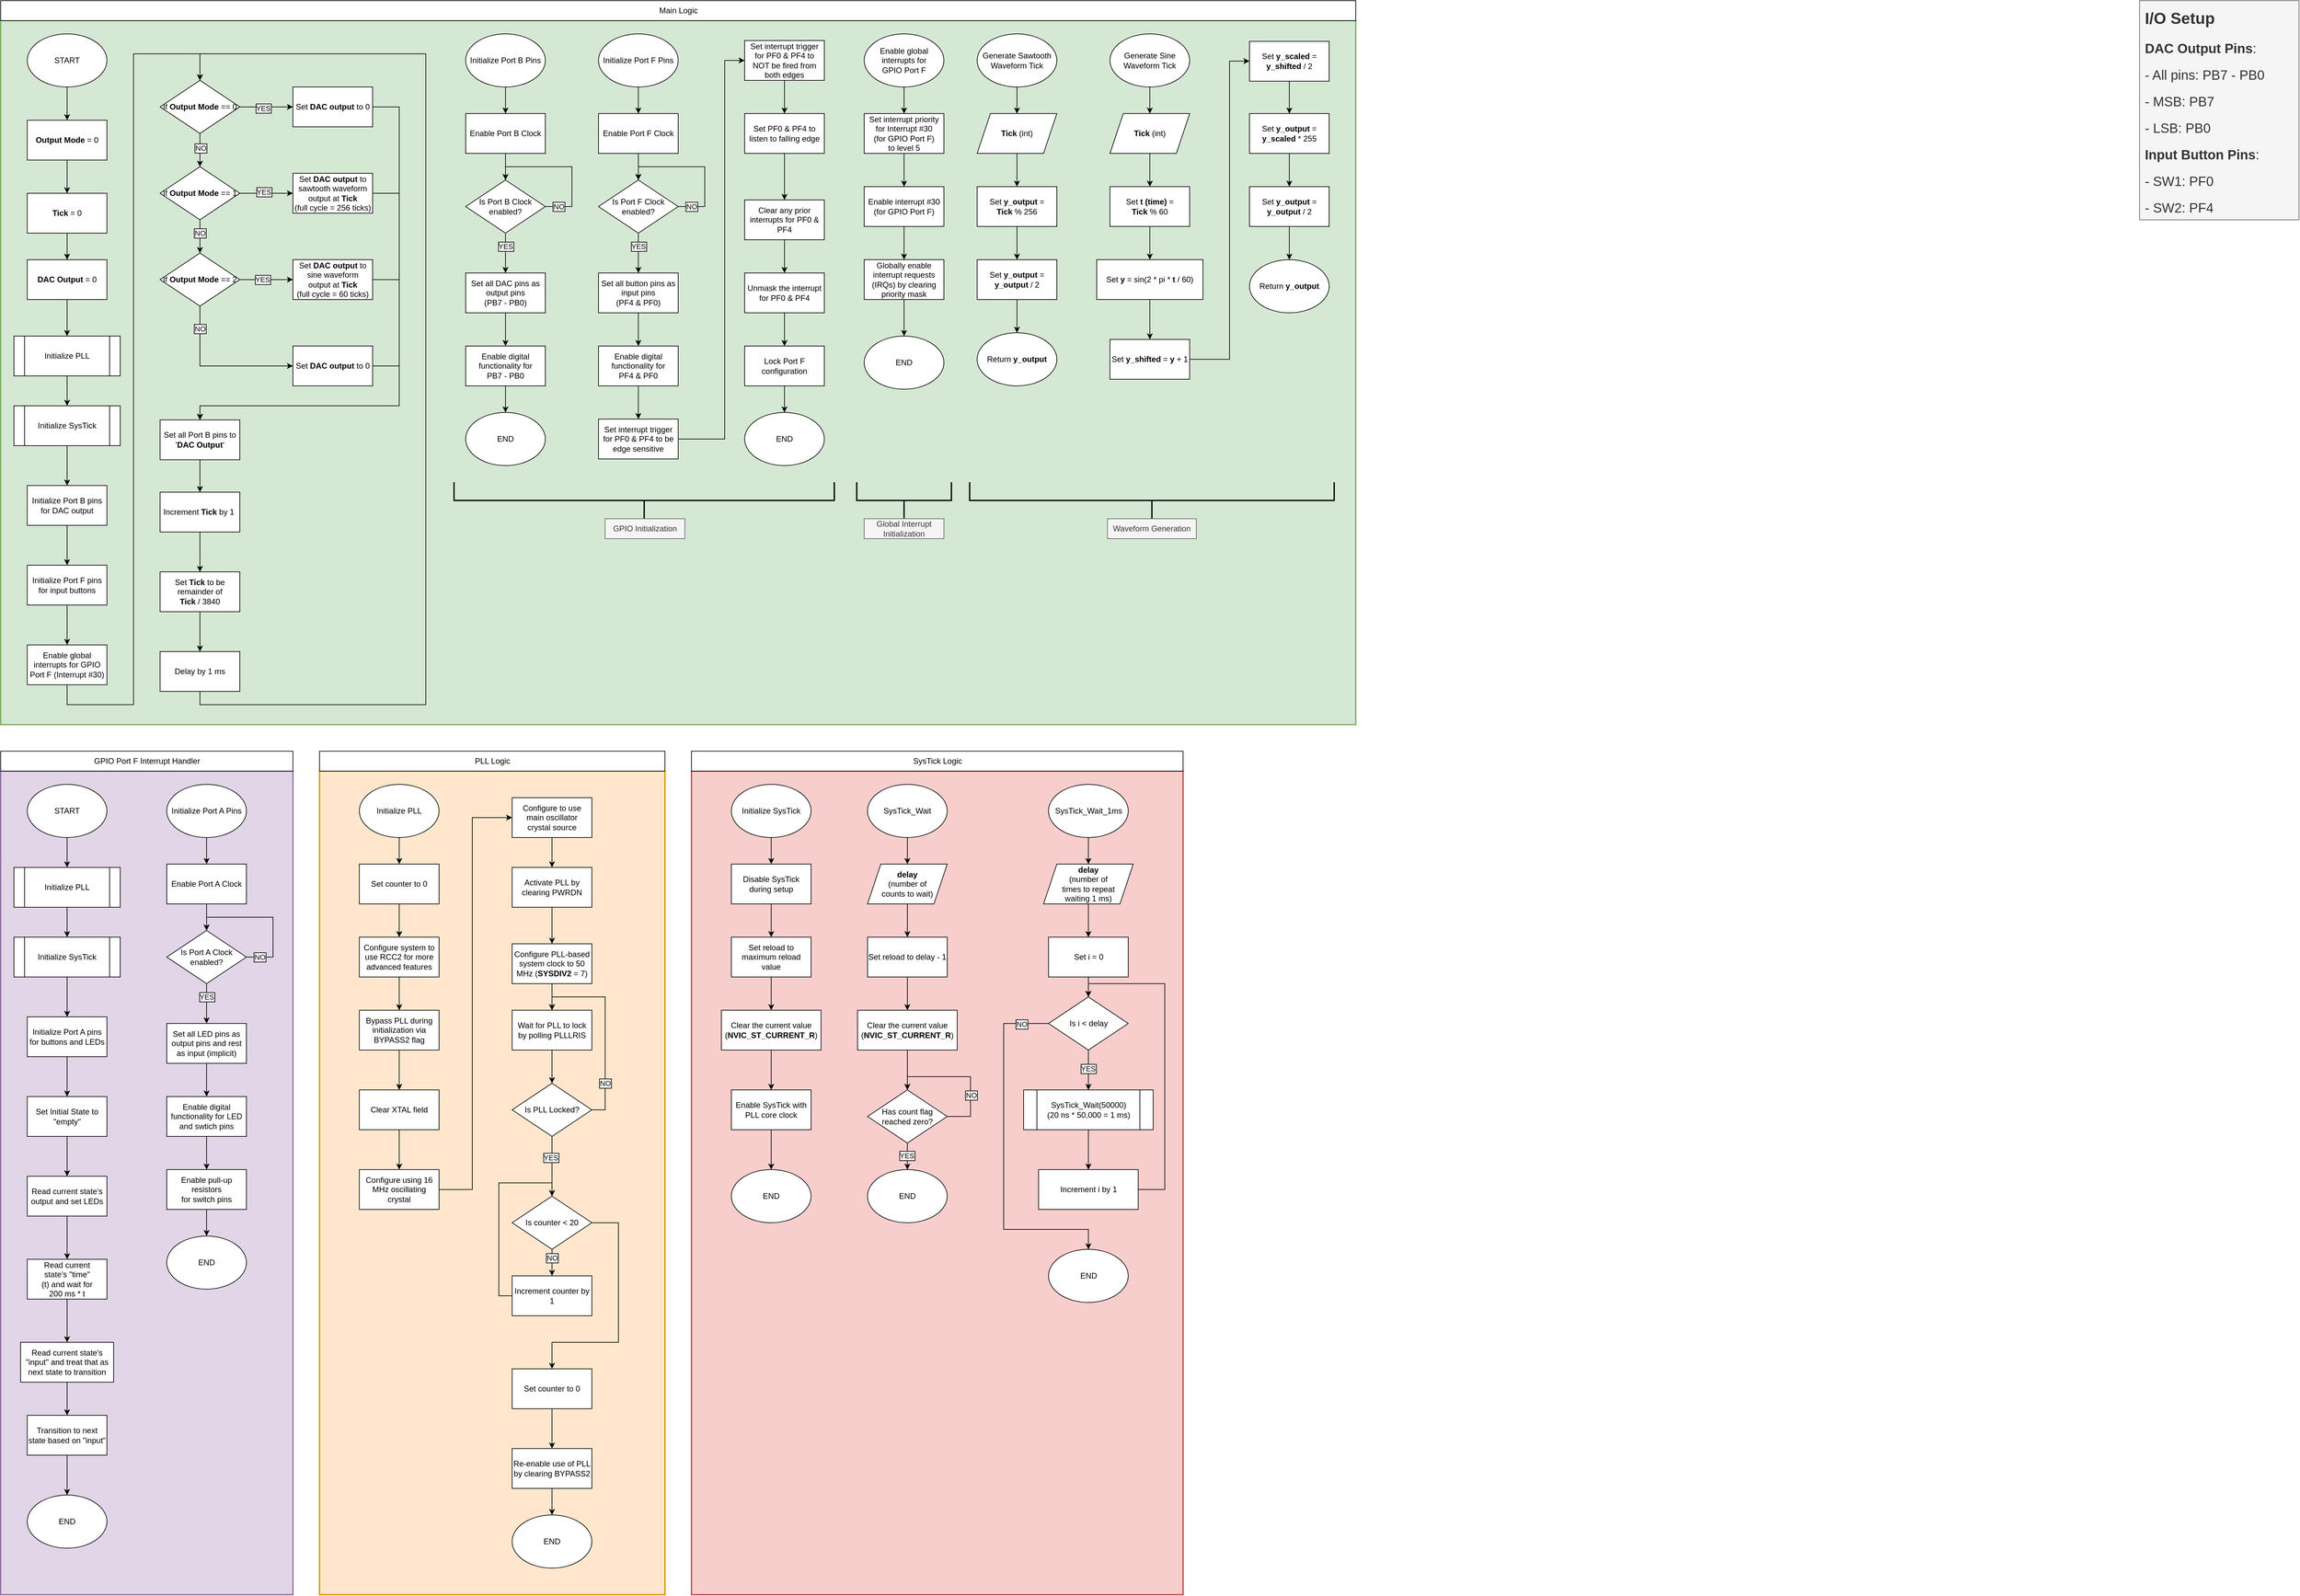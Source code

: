 <mxfile version="24.7.17">
  <diagram name="Page-1" id="Xen9M1MEfYVhJTnjZXjr">
    <mxGraphModel dx="2220" dy="1511" grid="1" gridSize="10" guides="1" tooltips="1" connect="1" arrows="1" fold="1" page="1" pageScale="1" pageWidth="850" pageHeight="1100" math="0" shadow="0">
      <root>
        <mxCell id="0" />
        <mxCell id="1" parent="0" />
        <mxCell id="b74KeZifLwoPamDONtXN-1" value="" style="rounded=0;whiteSpace=wrap;html=1;labelBorderColor=none;fillColor=#f8cecc;strokeWidth=2;strokeColor=#b85450;movable=0;resizable=0;rotatable=0;deletable=0;editable=0;locked=1;connectable=0;fillStyle=auto;" vertex="1" parent="1">
          <mxGeometry x="1080" y="1170" width="740" height="1240" as="geometry" />
        </mxCell>
        <mxCell id="b74KeZifLwoPamDONtXN-2" value="" style="rounded=0;whiteSpace=wrap;html=1;labelBorderColor=none;fillColor=#d5e8d4;strokeWidth=2;strokeColor=#82b366;movable=0;resizable=0;rotatable=0;deletable=0;editable=0;locked=1;connectable=0;" vertex="1" parent="1">
          <mxGeometry x="40" y="40" width="2040" height="1060" as="geometry" />
        </mxCell>
        <mxCell id="b74KeZifLwoPamDONtXN-233" value="" style="edgeStyle=orthogonalEdgeStyle;rounded=0;orthogonalLoop=1;jettySize=auto;html=1;" edge="1" parent="1" source="b74KeZifLwoPamDONtXN-4" target="b74KeZifLwoPamDONtXN-231">
          <mxGeometry relative="1" as="geometry" />
        </mxCell>
        <mxCell id="b74KeZifLwoPamDONtXN-4" value="START" style="ellipse;whiteSpace=wrap;html=1;" vertex="1" parent="1">
          <mxGeometry x="80" y="60" width="120" height="80" as="geometry" />
        </mxCell>
        <mxCell id="b74KeZifLwoPamDONtXN-5" value="" style="edgeStyle=orthogonalEdgeStyle;rounded=0;orthogonalLoop=1;jettySize=auto;html=1;" edge="1" parent="1" source="b74KeZifLwoPamDONtXN-6" target="b74KeZifLwoPamDONtXN-8">
          <mxGeometry relative="1" as="geometry" />
        </mxCell>
        <mxCell id="b74KeZifLwoPamDONtXN-6" value="Initialize PLL" style="shape=process;whiteSpace=wrap;html=1;backgroundOutline=1;" vertex="1" parent="1">
          <mxGeometry x="60" y="515" width="160" height="60" as="geometry" />
        </mxCell>
        <mxCell id="b74KeZifLwoPamDONtXN-159" value="" style="edgeStyle=orthogonalEdgeStyle;rounded=0;orthogonalLoop=1;jettySize=auto;html=1;" edge="1" parent="1" source="b74KeZifLwoPamDONtXN-8" target="b74KeZifLwoPamDONtXN-157">
          <mxGeometry relative="1" as="geometry" />
        </mxCell>
        <mxCell id="b74KeZifLwoPamDONtXN-8" value="Initialize SysTick" style="shape=process;whiteSpace=wrap;html=1;backgroundOutline=1;" vertex="1" parent="1">
          <mxGeometry x="60" y="620" width="160" height="60" as="geometry" />
        </mxCell>
        <mxCell id="b74KeZifLwoPamDONtXN-10" value="Main Logic" style="text;html=1;align=center;verticalAlign=middle;resizable=0;points=[];autosize=1;strokeColor=default;fillColor=default;movable=0;rotatable=0;deletable=0;editable=0;locked=1;connectable=0;" vertex="1" parent="1">
          <mxGeometry x="40" y="10" width="2040" height="30" as="geometry" />
        </mxCell>
        <mxCell id="b74KeZifLwoPamDONtXN-11" value="" style="rounded=0;whiteSpace=wrap;html=1;labelBorderColor=none;fillColor=#ffe6cc;strokeWidth=2;strokeColor=#d79b00;movable=0;resizable=0;rotatable=0;deletable=0;editable=0;locked=1;connectable=0;fillStyle=auto;" vertex="1" parent="1">
          <mxGeometry x="520" y="1170" width="520" height="1240" as="geometry" />
        </mxCell>
        <mxCell id="b74KeZifLwoPamDONtXN-12" value="PLL Logic" style="text;html=1;align=center;verticalAlign=middle;resizable=0;points=[];autosize=1;strokeColor=default;fillColor=default;movable=0;rotatable=0;deletable=0;editable=0;locked=1;connectable=0;" vertex="1" parent="1">
          <mxGeometry x="520" y="1140" width="520" height="30" as="geometry" />
        </mxCell>
        <mxCell id="b74KeZifLwoPamDONtXN-13" value="SysTick Logic" style="text;html=1;align=center;verticalAlign=middle;resizable=0;points=[];autosize=1;strokeColor=default;fillColor=default;movable=0;rotatable=0;deletable=0;editable=0;locked=1;connectable=0;" vertex="1" parent="1">
          <mxGeometry x="1080" y="1140" width="740" height="30" as="geometry" />
        </mxCell>
        <mxCell id="b74KeZifLwoPamDONtXN-14" value="" style="edgeStyle=orthogonalEdgeStyle;rounded=0;orthogonalLoop=1;jettySize=auto;html=1;" edge="1" parent="1" source="b74KeZifLwoPamDONtXN-15" target="b74KeZifLwoPamDONtXN-17">
          <mxGeometry relative="1" as="geometry" />
        </mxCell>
        <mxCell id="b74KeZifLwoPamDONtXN-15" value="Initialize Port B Pins" style="ellipse;whiteSpace=wrap;html=1;" vertex="1" parent="1">
          <mxGeometry x="740" y="60" width="120" height="80" as="geometry" />
        </mxCell>
        <mxCell id="b74KeZifLwoPamDONtXN-16" value="" style="edgeStyle=orthogonalEdgeStyle;rounded=0;orthogonalLoop=1;jettySize=auto;html=1;" edge="1" parent="1" source="b74KeZifLwoPamDONtXN-17" target="b74KeZifLwoPamDONtXN-21">
          <mxGeometry relative="1" as="geometry" />
        </mxCell>
        <mxCell id="b74KeZifLwoPamDONtXN-17" value="Enable Port B Clock" style="rounded=0;whiteSpace=wrap;html=1;" vertex="1" parent="1">
          <mxGeometry x="740" y="180" width="120" height="60" as="geometry" />
        </mxCell>
        <mxCell id="b74KeZifLwoPamDONtXN-18" value="" style="edgeStyle=orthogonalEdgeStyle;rounded=0;orthogonalLoop=1;jettySize=auto;html=1;entryX=0.5;entryY=0;entryDx=0;entryDy=0;" edge="1" parent="1" source="b74KeZifLwoPamDONtXN-21" target="b74KeZifLwoPamDONtXN-24">
          <mxGeometry relative="1" as="geometry">
            <mxPoint x="800" y="420" as="targetPoint" />
          </mxGeometry>
        </mxCell>
        <mxCell id="b74KeZifLwoPamDONtXN-19" value="YES" style="edgeLabel;html=1;align=center;verticalAlign=middle;resizable=0;points=[];labelBorderColor=default;" vertex="1" connectable="0" parent="b74KeZifLwoPamDONtXN-18">
          <mxGeometry x="0.101" relative="1" as="geometry">
            <mxPoint y="-13" as="offset" />
          </mxGeometry>
        </mxCell>
        <mxCell id="b74KeZifLwoPamDONtXN-20" style="edgeStyle=orthogonalEdgeStyle;rounded=0;orthogonalLoop=1;jettySize=auto;html=1;exitX=1;exitY=0.5;exitDx=0;exitDy=0;" edge="1" parent="1" source="b74KeZifLwoPamDONtXN-21">
          <mxGeometry relative="1" as="geometry">
            <mxPoint x="800" y="280" as="targetPoint" />
            <Array as="points">
              <mxPoint x="900" y="320" />
              <mxPoint x="900" y="260" />
              <mxPoint x="800" y="260" />
            </Array>
          </mxGeometry>
        </mxCell>
        <mxCell id="b74KeZifLwoPamDONtXN-21" value="Is Port B Clock enabled?" style="rhombus;whiteSpace=wrap;html=1;" vertex="1" parent="1">
          <mxGeometry x="740" y="280" width="120" height="80" as="geometry" />
        </mxCell>
        <mxCell id="b74KeZifLwoPamDONtXN-22" value="NO" style="edgeLabel;html=1;align=center;verticalAlign=middle;resizable=0;points=[];labelBorderColor=default;" vertex="1" connectable="0" parent="1">
          <mxGeometry x="880" y="320" as="geometry" />
        </mxCell>
        <mxCell id="b74KeZifLwoPamDONtXN-23" value="" style="edgeStyle=orthogonalEdgeStyle;rounded=0;orthogonalLoop=1;jettySize=auto;html=1;" edge="1" parent="1" source="b74KeZifLwoPamDONtXN-24">
          <mxGeometry relative="1" as="geometry">
            <mxPoint x="800" y="530" as="targetPoint" />
          </mxGeometry>
        </mxCell>
        <mxCell id="b74KeZifLwoPamDONtXN-24" value="Set all DAC pins as output pins&lt;br&gt;(PB7 - PB0)" style="whiteSpace=wrap;html=1;rounded=0;" vertex="1" parent="1">
          <mxGeometry x="740" y="420" width="120" height="60" as="geometry" />
        </mxCell>
        <mxCell id="b74KeZifLwoPamDONtXN-163" value="" style="edgeStyle=orthogonalEdgeStyle;rounded=0;orthogonalLoop=1;jettySize=auto;html=1;" edge="1" parent="1" source="b74KeZifLwoPamDONtXN-26" target="b74KeZifLwoPamDONtXN-27">
          <mxGeometry relative="1" as="geometry" />
        </mxCell>
        <mxCell id="b74KeZifLwoPamDONtXN-26" value="Enable digital functionality for&lt;div&gt;PB7 - PB0&lt;/div&gt;" style="whiteSpace=wrap;html=1;rounded=0;" vertex="1" parent="1">
          <mxGeometry x="740" y="530" width="120" height="60" as="geometry" />
        </mxCell>
        <mxCell id="b74KeZifLwoPamDONtXN-27" value="END" style="ellipse;whiteSpace=wrap;html=1;" vertex="1" parent="1">
          <mxGeometry x="740" y="630" width="120" height="80" as="geometry" />
        </mxCell>
        <mxCell id="b74KeZifLwoPamDONtXN-30" value="&lt;h1 style=&quot;margin-top: 0px; line-height: 120%;&quot;&gt;I/O Setup&lt;/h1&gt;&lt;p style=&quot;line-height: 100%; font-size: 20px;&quot;&gt;&lt;font style=&quot;font-size: 20px;&quot;&gt;&lt;b style=&quot;&quot;&gt;DAC Output Pins&lt;/b&gt;:&lt;/font&gt;&lt;/p&gt;&lt;p style=&quot;line-height: 100%; font-size: 20px;&quot;&gt;&lt;font style=&quot;font-size: 20px;&quot;&gt;- All pins: PB7 - PB0&lt;/font&gt;&lt;/p&gt;&lt;p style=&quot;line-height: 100%; font-size: 20px;&quot;&gt;&lt;font style=&quot;font-size: 20px;&quot;&gt;- MSB: PB7&lt;br&gt;&lt;/font&gt;&lt;/p&gt;&lt;p style=&quot;line-height: 100%; font-size: 20px;&quot;&gt;&lt;font style=&quot;font-size: 20px;&quot;&gt;- LSB: PB0&lt;/font&gt;&lt;/p&gt;&lt;p style=&quot;line-height: 100%; font-size: 20px;&quot;&gt;&lt;font style=&quot;font-size: 20px;&quot;&gt;&lt;b&gt;Input Button Pins&lt;/b&gt;:&lt;/font&gt;&lt;/p&gt;&lt;p style=&quot;line-height: 100%; font-size: 20px;&quot;&gt;&lt;font style=&quot;font-size: 20px;&quot;&gt;- SW1: PF0&lt;/font&gt;&lt;/p&gt;&lt;p style=&quot;line-height: 100%; font-size: 20px;&quot;&gt;&lt;font style=&quot;font-size: 20px;&quot;&gt;- SW2: PF4&lt;br&gt;&lt;/font&gt;&lt;/p&gt;" style="text;html=1;whiteSpace=wrap;overflow=hidden;rounded=0;fillColor=#f5f5f5;fontColor=#333333;strokeColor=#666666;spacingLeft=0;spacingBottom=0;spacing=8;" vertex="1" parent="1">
          <mxGeometry x="3260" y="10" width="240" height="330" as="geometry" />
        </mxCell>
        <mxCell id="b74KeZifLwoPamDONtXN-162" value="" style="edgeStyle=orthogonalEdgeStyle;rounded=0;orthogonalLoop=1;jettySize=auto;html=1;" edge="1" parent="1" source="b74KeZifLwoPamDONtXN-32" target="b74KeZifLwoPamDONtXN-161">
          <mxGeometry relative="1" as="geometry" />
        </mxCell>
        <mxCell id="b74KeZifLwoPamDONtXN-32" value="Initialize Port F pins for input buttons" style="whiteSpace=wrap;html=1;" vertex="1" parent="1">
          <mxGeometry x="80" y="860" width="120" height="60" as="geometry" />
        </mxCell>
        <mxCell id="b74KeZifLwoPamDONtXN-33" value="" style="edgeStyle=orthogonalEdgeStyle;rounded=0;orthogonalLoop=1;jettySize=auto;html=1;" edge="1" parent="1" target="b74KeZifLwoPamDONtXN-36">
          <mxGeometry relative="1" as="geometry">
            <mxPoint x="140" y="590" as="sourcePoint" />
          </mxGeometry>
        </mxCell>
        <mxCell id="b74KeZifLwoPamDONtXN-35" value="" style="edgeStyle=orthogonalEdgeStyle;rounded=0;orthogonalLoop=1;jettySize=auto;html=1;" edge="1" parent="1" target="b74KeZifLwoPamDONtXN-38">
          <mxGeometry relative="1" as="geometry">
            <mxPoint x="140" y="710" as="sourcePoint" />
          </mxGeometry>
        </mxCell>
        <mxCell id="b74KeZifLwoPamDONtXN-37" value="" style="edgeStyle=orthogonalEdgeStyle;rounded=0;orthogonalLoop=1;jettySize=auto;html=1;" edge="1" parent="1" target="b74KeZifLwoPamDONtXN-40">
          <mxGeometry relative="1" as="geometry">
            <mxPoint x="140" y="835" as="sourcePoint" />
          </mxGeometry>
        </mxCell>
        <mxCell id="b74KeZifLwoPamDONtXN-39" value="" style="edgeStyle=orthogonalEdgeStyle;rounded=0;orthogonalLoop=1;jettySize=auto;html=1;" edge="1" parent="1" target="b74KeZifLwoPamDONtXN-42">
          <mxGeometry relative="1" as="geometry">
            <mxPoint x="140" y="960.0" as="sourcePoint" />
          </mxGeometry>
        </mxCell>
        <mxCell id="b74KeZifLwoPamDONtXN-43" value="" style="edgeStyle=orthogonalEdgeStyle;rounded=0;orthogonalLoop=1;jettySize=auto;html=1;" edge="1" parent="1" source="b74KeZifLwoPamDONtXN-44" target="b74KeZifLwoPamDONtXN-46">
          <mxGeometry relative="1" as="geometry" />
        </mxCell>
        <mxCell id="b74KeZifLwoPamDONtXN-44" value="Initialize PLL" style="ellipse;whiteSpace=wrap;html=1;" vertex="1" parent="1">
          <mxGeometry x="580" y="1190" width="120" height="80" as="geometry" />
        </mxCell>
        <mxCell id="b74KeZifLwoPamDONtXN-45" value="" style="edgeStyle=orthogonalEdgeStyle;rounded=0;orthogonalLoop=1;jettySize=auto;html=1;" edge="1" parent="1" source="b74KeZifLwoPamDONtXN-46" target="b74KeZifLwoPamDONtXN-48">
          <mxGeometry relative="1" as="geometry" />
        </mxCell>
        <mxCell id="b74KeZifLwoPamDONtXN-46" value="Set counter to 0" style="rounded=0;whiteSpace=wrap;html=1;" vertex="1" parent="1">
          <mxGeometry x="580" y="1310" width="120" height="60" as="geometry" />
        </mxCell>
        <mxCell id="b74KeZifLwoPamDONtXN-47" value="" style="edgeStyle=orthogonalEdgeStyle;rounded=0;orthogonalLoop=1;jettySize=auto;html=1;" edge="1" parent="1" source="b74KeZifLwoPamDONtXN-48" target="b74KeZifLwoPamDONtXN-50">
          <mxGeometry relative="1" as="geometry" />
        </mxCell>
        <mxCell id="b74KeZifLwoPamDONtXN-48" value="Configure system to use RCC2 for more advanced features" style="rounded=0;whiteSpace=wrap;html=1;" vertex="1" parent="1">
          <mxGeometry x="580" y="1420" width="120" height="60" as="geometry" />
        </mxCell>
        <mxCell id="b74KeZifLwoPamDONtXN-49" value="" style="edgeStyle=orthogonalEdgeStyle;rounded=0;orthogonalLoop=1;jettySize=auto;html=1;" edge="1" parent="1" source="b74KeZifLwoPamDONtXN-50" target="b74KeZifLwoPamDONtXN-52">
          <mxGeometry relative="1" as="geometry" />
        </mxCell>
        <mxCell id="b74KeZifLwoPamDONtXN-50" value="Bypass PLL during initialization via BYPASS2 flag" style="rounded=0;whiteSpace=wrap;html=1;" vertex="1" parent="1">
          <mxGeometry x="580" y="1530" width="120" height="60" as="geometry" />
        </mxCell>
        <mxCell id="b74KeZifLwoPamDONtXN-51" value="" style="edgeStyle=orthogonalEdgeStyle;rounded=0;orthogonalLoop=1;jettySize=auto;html=1;" edge="1" parent="1" source="b74KeZifLwoPamDONtXN-52" target="b74KeZifLwoPamDONtXN-56">
          <mxGeometry relative="1" as="geometry" />
        </mxCell>
        <mxCell id="b74KeZifLwoPamDONtXN-52" value="Clear XTAL field" style="rounded=0;whiteSpace=wrap;html=1;" vertex="1" parent="1">
          <mxGeometry x="580" y="1650" width="120" height="60" as="geometry" />
        </mxCell>
        <mxCell id="b74KeZifLwoPamDONtXN-53" value="" style="edgeStyle=orthogonalEdgeStyle;rounded=0;orthogonalLoop=1;jettySize=auto;html=1;" edge="1" parent="1" source="b74KeZifLwoPamDONtXN-54" target="b74KeZifLwoPamDONtXN-58">
          <mxGeometry relative="1" as="geometry" />
        </mxCell>
        <mxCell id="b74KeZifLwoPamDONtXN-54" value="Configure to use&lt;br&gt;main oscillator&lt;br&gt;crystal source" style="rounded=0;whiteSpace=wrap;html=1;" vertex="1" parent="1">
          <mxGeometry x="810" y="1210" width="120" height="60" as="geometry" />
        </mxCell>
        <mxCell id="b74KeZifLwoPamDONtXN-55" value="" style="edgeStyle=orthogonalEdgeStyle;rounded=0;orthogonalLoop=1;jettySize=auto;html=1;" edge="1" parent="1" source="b74KeZifLwoPamDONtXN-56" target="b74KeZifLwoPamDONtXN-54">
          <mxGeometry relative="1" as="geometry">
            <Array as="points">
              <mxPoint x="750" y="1800" />
              <mxPoint x="750" y="1240" />
            </Array>
          </mxGeometry>
        </mxCell>
        <mxCell id="b74KeZifLwoPamDONtXN-56" value="Configure using 16 MHz oscillating crystal" style="rounded=0;whiteSpace=wrap;html=1;" vertex="1" parent="1">
          <mxGeometry x="580" y="1770" width="120" height="60" as="geometry" />
        </mxCell>
        <mxCell id="b74KeZifLwoPamDONtXN-57" value="" style="edgeStyle=orthogonalEdgeStyle;rounded=0;orthogonalLoop=1;jettySize=auto;html=1;" edge="1" parent="1" source="b74KeZifLwoPamDONtXN-58" target="b74KeZifLwoPamDONtXN-60">
          <mxGeometry relative="1" as="geometry" />
        </mxCell>
        <mxCell id="b74KeZifLwoPamDONtXN-58" value="Activate PLL by clearing PWRDN" style="rounded=0;whiteSpace=wrap;html=1;" vertex="1" parent="1">
          <mxGeometry x="810" y="1315" width="120" height="60" as="geometry" />
        </mxCell>
        <mxCell id="b74KeZifLwoPamDONtXN-59" value="" style="edgeStyle=orthogonalEdgeStyle;rounded=0;orthogonalLoop=1;jettySize=auto;html=1;" edge="1" parent="1" source="b74KeZifLwoPamDONtXN-60" target="b74KeZifLwoPamDONtXN-62">
          <mxGeometry relative="1" as="geometry" />
        </mxCell>
        <mxCell id="b74KeZifLwoPamDONtXN-60" value="Configure PLL-based system clock to 50 MHz (&lt;b&gt;SYSDIV2&lt;/b&gt; = 7)" style="rounded=0;whiteSpace=wrap;html=1;" vertex="1" parent="1">
          <mxGeometry x="810" y="1430" width="120" height="60" as="geometry" />
        </mxCell>
        <mxCell id="b74KeZifLwoPamDONtXN-61" value="" style="edgeStyle=orthogonalEdgeStyle;rounded=0;orthogonalLoop=1;jettySize=auto;html=1;" edge="1" parent="1" source="b74KeZifLwoPamDONtXN-62" target="b74KeZifLwoPamDONtXN-75">
          <mxGeometry relative="1" as="geometry" />
        </mxCell>
        <mxCell id="b74KeZifLwoPamDONtXN-62" value="Wait for PLL to lock by polling PLLLRIS" style="rounded=0;whiteSpace=wrap;html=1;" vertex="1" parent="1">
          <mxGeometry x="810" y="1530" width="120" height="60" as="geometry" />
        </mxCell>
        <mxCell id="b74KeZifLwoPamDONtXN-63" value="" style="edgeStyle=orthogonalEdgeStyle;rounded=0;orthogonalLoop=1;jettySize=auto;html=1;" edge="1" parent="1" source="b74KeZifLwoPamDONtXN-64" target="b74KeZifLwoPamDONtXN-78">
          <mxGeometry relative="1" as="geometry" />
        </mxCell>
        <mxCell id="b74KeZifLwoPamDONtXN-64" value="Re-enable use of PLL by clearing BYPASS2" style="rounded=0;whiteSpace=wrap;html=1;" vertex="1" parent="1">
          <mxGeometry x="810" y="2190" width="120" height="60" as="geometry" />
        </mxCell>
        <mxCell id="b74KeZifLwoPamDONtXN-65" style="edgeStyle=orthogonalEdgeStyle;rounded=0;orthogonalLoop=1;jettySize=auto;html=1;exitX=0;exitY=0.5;exitDx=0;exitDy=0;entryX=0.5;entryY=0;entryDx=0;entryDy=0;" edge="1" parent="1" source="b74KeZifLwoPamDONtXN-66" target="b74KeZifLwoPamDONtXN-70">
          <mxGeometry relative="1" as="geometry">
            <Array as="points">
              <mxPoint x="790" y="1960" />
              <mxPoint x="790" y="1790" />
              <mxPoint x="870" y="1790" />
            </Array>
          </mxGeometry>
        </mxCell>
        <mxCell id="b74KeZifLwoPamDONtXN-66" value="Increment counter by 1" style="rounded=0;whiteSpace=wrap;html=1;" vertex="1" parent="1">
          <mxGeometry x="810" y="1930" width="120" height="60" as="geometry" />
        </mxCell>
        <mxCell id="b74KeZifLwoPamDONtXN-67" value="" style="edgeStyle=orthogonalEdgeStyle;rounded=0;orthogonalLoop=1;jettySize=auto;html=1;" edge="1" parent="1" source="b74KeZifLwoPamDONtXN-70" target="b74KeZifLwoPamDONtXN-66">
          <mxGeometry relative="1" as="geometry" />
        </mxCell>
        <mxCell id="b74KeZifLwoPamDONtXN-68" value="NO" style="edgeLabel;html=1;align=center;verticalAlign=middle;resizable=0;points=[];labelBorderColor=default;" vertex="1" connectable="0" parent="b74KeZifLwoPamDONtXN-67">
          <mxGeometry x="-0.356" relative="1" as="geometry">
            <mxPoint as="offset" />
          </mxGeometry>
        </mxCell>
        <mxCell id="b74KeZifLwoPamDONtXN-69" style="edgeStyle=orthogonalEdgeStyle;rounded=0;orthogonalLoop=1;jettySize=auto;html=1;exitX=1;exitY=0.5;exitDx=0;exitDy=0;entryX=0.5;entryY=0;entryDx=0;entryDy=0;" edge="1" parent="1" source="b74KeZifLwoPamDONtXN-70" target="b74KeZifLwoPamDONtXN-77">
          <mxGeometry relative="1" as="geometry">
            <Array as="points">
              <mxPoint x="970" y="1850" />
              <mxPoint x="970" y="2030" />
              <mxPoint x="870" y="2030" />
            </Array>
          </mxGeometry>
        </mxCell>
        <mxCell id="b74KeZifLwoPamDONtXN-70" value="Is counter &amp;lt; 20" style="rhombus;whiteSpace=wrap;html=1;" vertex="1" parent="1">
          <mxGeometry x="810" y="1810" width="120" height="80" as="geometry" />
        </mxCell>
        <mxCell id="b74KeZifLwoPamDONtXN-71" style="edgeStyle=orthogonalEdgeStyle;rounded=0;orthogonalLoop=1;jettySize=auto;html=1;entryX=0.5;entryY=0;entryDx=0;entryDy=0;exitX=1;exitY=0.5;exitDx=0;exitDy=0;" edge="1" parent="1" source="b74KeZifLwoPamDONtXN-75" target="b74KeZifLwoPamDONtXN-62">
          <mxGeometry relative="1" as="geometry" />
        </mxCell>
        <mxCell id="b74KeZifLwoPamDONtXN-72" value="NO" style="edgeLabel;html=1;align=center;verticalAlign=middle;resizable=0;points=[];labelBorderColor=default;" vertex="1" connectable="0" parent="b74KeZifLwoPamDONtXN-71">
          <mxGeometry x="-0.343" y="-2" relative="1" as="geometry">
            <mxPoint x="-2" y="35" as="offset" />
          </mxGeometry>
        </mxCell>
        <mxCell id="b74KeZifLwoPamDONtXN-73" value="" style="edgeStyle=orthogonalEdgeStyle;rounded=0;orthogonalLoop=1;jettySize=auto;html=1;" edge="1" parent="1" source="b74KeZifLwoPamDONtXN-75" target="b74KeZifLwoPamDONtXN-70">
          <mxGeometry relative="1" as="geometry" />
        </mxCell>
        <mxCell id="b74KeZifLwoPamDONtXN-74" value="YES" style="edgeLabel;html=1;align=center;verticalAlign=middle;resizable=0;points=[];labelBorderColor=default;" vertex="1" connectable="0" parent="b74KeZifLwoPamDONtXN-73">
          <mxGeometry x="-0.303" y="-2" relative="1" as="geometry">
            <mxPoint as="offset" />
          </mxGeometry>
        </mxCell>
        <mxCell id="b74KeZifLwoPamDONtXN-75" value="Is PLL Locked?" style="rhombus;whiteSpace=wrap;html=1;" vertex="1" parent="1">
          <mxGeometry x="810" y="1640" width="120" height="80" as="geometry" />
        </mxCell>
        <mxCell id="b74KeZifLwoPamDONtXN-76" value="" style="edgeStyle=orthogonalEdgeStyle;rounded=0;orthogonalLoop=1;jettySize=auto;html=1;" edge="1" parent="1" source="b74KeZifLwoPamDONtXN-77" target="b74KeZifLwoPamDONtXN-64">
          <mxGeometry relative="1" as="geometry" />
        </mxCell>
        <mxCell id="b74KeZifLwoPamDONtXN-77" value="Set counter to 0" style="rounded=0;whiteSpace=wrap;html=1;" vertex="1" parent="1">
          <mxGeometry x="810" y="2070" width="120" height="60" as="geometry" />
        </mxCell>
        <mxCell id="b74KeZifLwoPamDONtXN-78" value="END" style="ellipse;whiteSpace=wrap;html=1;" vertex="1" parent="1">
          <mxGeometry x="810" y="2290" width="120" height="80" as="geometry" />
        </mxCell>
        <mxCell id="b74KeZifLwoPamDONtXN-79" value="" style="edgeStyle=orthogonalEdgeStyle;rounded=0;orthogonalLoop=1;jettySize=auto;html=1;" edge="1" parent="1" source="b74KeZifLwoPamDONtXN-80" target="b74KeZifLwoPamDONtXN-82">
          <mxGeometry relative="1" as="geometry" />
        </mxCell>
        <mxCell id="b74KeZifLwoPamDONtXN-80" value="Initialize SysTick" style="ellipse;whiteSpace=wrap;html=1;" vertex="1" parent="1">
          <mxGeometry x="1140" y="1190" width="120" height="80" as="geometry" />
        </mxCell>
        <mxCell id="b74KeZifLwoPamDONtXN-81" value="" style="edgeStyle=orthogonalEdgeStyle;rounded=0;orthogonalLoop=1;jettySize=auto;html=1;" edge="1" parent="1" source="b74KeZifLwoPamDONtXN-82" target="b74KeZifLwoPamDONtXN-84">
          <mxGeometry relative="1" as="geometry" />
        </mxCell>
        <mxCell id="b74KeZifLwoPamDONtXN-82" value="Disable SysTick during setup" style="rounded=0;whiteSpace=wrap;html=1;" vertex="1" parent="1">
          <mxGeometry x="1140" y="1310" width="120" height="60" as="geometry" />
        </mxCell>
        <mxCell id="b74KeZifLwoPamDONtXN-83" value="" style="edgeStyle=orthogonalEdgeStyle;rounded=0;orthogonalLoop=1;jettySize=auto;html=1;" edge="1" parent="1" source="b74KeZifLwoPamDONtXN-84" target="b74KeZifLwoPamDONtXN-86">
          <mxGeometry relative="1" as="geometry" />
        </mxCell>
        <mxCell id="b74KeZifLwoPamDONtXN-84" value="Set reload to maximum reload value" style="rounded=0;whiteSpace=wrap;html=1;" vertex="1" parent="1">
          <mxGeometry x="1140" y="1420" width="120" height="60" as="geometry" />
        </mxCell>
        <mxCell id="b74KeZifLwoPamDONtXN-85" value="" style="edgeStyle=orthogonalEdgeStyle;rounded=0;orthogonalLoop=1;jettySize=auto;html=1;" edge="1" parent="1" source="b74KeZifLwoPamDONtXN-86" target="b74KeZifLwoPamDONtXN-88">
          <mxGeometry relative="1" as="geometry" />
        </mxCell>
        <mxCell id="b74KeZifLwoPamDONtXN-86" value="Clear the current value (&lt;b&gt;NVIC_ST_CURRENT_R&lt;/b&gt;)" style="rounded=0;whiteSpace=wrap;html=1;" vertex="1" parent="1">
          <mxGeometry x="1125" y="1530" width="150" height="60" as="geometry" />
        </mxCell>
        <mxCell id="b74KeZifLwoPamDONtXN-87" value="" style="edgeStyle=orthogonalEdgeStyle;rounded=0;orthogonalLoop=1;jettySize=auto;html=1;" edge="1" parent="1" source="b74KeZifLwoPamDONtXN-88" target="b74KeZifLwoPamDONtXN-89">
          <mxGeometry relative="1" as="geometry" />
        </mxCell>
        <mxCell id="b74KeZifLwoPamDONtXN-88" value="Enable SysTick with PLL core clock" style="rounded=0;whiteSpace=wrap;html=1;" vertex="1" parent="1">
          <mxGeometry x="1140" y="1650" width="120" height="60" as="geometry" />
        </mxCell>
        <mxCell id="b74KeZifLwoPamDONtXN-89" value="END" style="ellipse;whiteSpace=wrap;html=1;" vertex="1" parent="1">
          <mxGeometry x="1140" y="1770" width="120" height="80" as="geometry" />
        </mxCell>
        <mxCell id="b74KeZifLwoPamDONtXN-90" value="" style="edgeStyle=orthogonalEdgeStyle;rounded=0;orthogonalLoop=1;jettySize=auto;html=1;" edge="1" parent="1" source="b74KeZifLwoPamDONtXN-91" target="b74KeZifLwoPamDONtXN-98">
          <mxGeometry relative="1" as="geometry" />
        </mxCell>
        <mxCell id="b74KeZifLwoPamDONtXN-91" value="SysTick_Wait" style="ellipse;whiteSpace=wrap;html=1;" vertex="1" parent="1">
          <mxGeometry x="1345" y="1190" width="120" height="80" as="geometry" />
        </mxCell>
        <mxCell id="b74KeZifLwoPamDONtXN-92" value="" style="edgeStyle=orthogonalEdgeStyle;rounded=0;orthogonalLoop=1;jettySize=auto;html=1;" edge="1" parent="1" source="b74KeZifLwoPamDONtXN-93" target="b74KeZifLwoPamDONtXN-95">
          <mxGeometry relative="1" as="geometry" />
        </mxCell>
        <mxCell id="b74KeZifLwoPamDONtXN-93" value="Set reload to delay - 1" style="rounded=0;whiteSpace=wrap;html=1;" vertex="1" parent="1">
          <mxGeometry x="1345" y="1420" width="120" height="60" as="geometry" />
        </mxCell>
        <mxCell id="b74KeZifLwoPamDONtXN-94" value="" style="edgeStyle=orthogonalEdgeStyle;rounded=0;orthogonalLoop=1;jettySize=auto;html=1;entryX=0.5;entryY=0;entryDx=0;entryDy=0;" edge="1" parent="1" source="b74KeZifLwoPamDONtXN-95" target="b74KeZifLwoPamDONtXN-101">
          <mxGeometry relative="1" as="geometry">
            <mxPoint x="1405" y="1650" as="targetPoint" />
          </mxGeometry>
        </mxCell>
        <mxCell id="b74KeZifLwoPamDONtXN-95" value="Clear the current value (&lt;b&gt;NVIC_ST_CURRENT_R&lt;/b&gt;)" style="rounded=0;whiteSpace=wrap;html=1;" vertex="1" parent="1">
          <mxGeometry x="1330" y="1530" width="150" height="60" as="geometry" />
        </mxCell>
        <mxCell id="b74KeZifLwoPamDONtXN-96" value="END" style="ellipse;whiteSpace=wrap;html=1;" vertex="1" parent="1">
          <mxGeometry x="1345" y="1770" width="120" height="80" as="geometry" />
        </mxCell>
        <mxCell id="b74KeZifLwoPamDONtXN-97" value="" style="edgeStyle=orthogonalEdgeStyle;rounded=0;orthogonalLoop=1;jettySize=auto;html=1;" edge="1" parent="1" source="b74KeZifLwoPamDONtXN-98" target="b74KeZifLwoPamDONtXN-93">
          <mxGeometry relative="1" as="geometry" />
        </mxCell>
        <mxCell id="b74KeZifLwoPamDONtXN-98" value="&lt;b&gt;delay&lt;/b&gt;&lt;br&gt;(number of&lt;div&gt;counts to wait)&lt;/div&gt;" style="shape=parallelogram;perimeter=parallelogramPerimeter;whiteSpace=wrap;html=1;fixedSize=1;" vertex="1" parent="1">
          <mxGeometry x="1345" y="1310" width="120" height="60" as="geometry" />
        </mxCell>
        <mxCell id="b74KeZifLwoPamDONtXN-99" value="" style="edgeStyle=orthogonalEdgeStyle;rounded=0;orthogonalLoop=1;jettySize=auto;html=1;" edge="1" parent="1" source="b74KeZifLwoPamDONtXN-101" target="b74KeZifLwoPamDONtXN-96">
          <mxGeometry relative="1" as="geometry" />
        </mxCell>
        <mxCell id="b74KeZifLwoPamDONtXN-100" value="YES" style="edgeLabel;html=1;align=center;verticalAlign=middle;resizable=0;points=[];labelBorderColor=default;" vertex="1" connectable="0" parent="b74KeZifLwoPamDONtXN-99">
          <mxGeometry x="-0.087" y="-1" relative="1" as="geometry">
            <mxPoint as="offset" />
          </mxGeometry>
        </mxCell>
        <mxCell id="b74KeZifLwoPamDONtXN-101" value="Has count flag reached zero?" style="rhombus;whiteSpace=wrap;html=1;" vertex="1" parent="1">
          <mxGeometry x="1345" y="1650" width="120" height="80" as="geometry" />
        </mxCell>
        <mxCell id="b74KeZifLwoPamDONtXN-102" style="edgeStyle=orthogonalEdgeStyle;rounded=0;orthogonalLoop=1;jettySize=auto;html=1;entryX=0.5;entryY=0;entryDx=0;entryDy=0;exitX=1;exitY=0.5;exitDx=0;exitDy=0;" edge="1" parent="1" source="b74KeZifLwoPamDONtXN-101" target="b74KeZifLwoPamDONtXN-101">
          <mxGeometry relative="1" as="geometry">
            <Array as="points">
              <mxPoint x="1500" y="1690" />
              <mxPoint x="1500" y="1630" />
              <mxPoint x="1405" y="1630" />
            </Array>
          </mxGeometry>
        </mxCell>
        <mxCell id="b74KeZifLwoPamDONtXN-103" value="NO" style="edgeLabel;html=1;align=center;verticalAlign=middle;resizable=0;points=[];labelBorderColor=default;" vertex="1" connectable="0" parent="b74KeZifLwoPamDONtXN-102">
          <mxGeometry x="-0.36" y="-1" relative="1" as="geometry">
            <mxPoint as="offset" />
          </mxGeometry>
        </mxCell>
        <mxCell id="b74KeZifLwoPamDONtXN-104" value="" style="edgeStyle=orthogonalEdgeStyle;rounded=0;orthogonalLoop=1;jettySize=auto;html=1;" edge="1" parent="1" source="b74KeZifLwoPamDONtXN-105" target="b74KeZifLwoPamDONtXN-108">
          <mxGeometry relative="1" as="geometry" />
        </mxCell>
        <mxCell id="b74KeZifLwoPamDONtXN-105" value="SysTick_Wait_1ms" style="ellipse;whiteSpace=wrap;html=1;" vertex="1" parent="1">
          <mxGeometry x="1617.5" y="1190" width="120" height="80" as="geometry" />
        </mxCell>
        <mxCell id="b74KeZifLwoPamDONtXN-106" value="END" style="ellipse;whiteSpace=wrap;html=1;" vertex="1" parent="1">
          <mxGeometry x="1617.5" y="1890" width="120" height="80" as="geometry" />
        </mxCell>
        <mxCell id="b74KeZifLwoPamDONtXN-107" value="" style="edgeStyle=orthogonalEdgeStyle;rounded=0;orthogonalLoop=1;jettySize=auto;html=1;entryX=0.5;entryY=0;entryDx=0;entryDy=0;" edge="1" parent="1" source="b74KeZifLwoPamDONtXN-108" target="b74KeZifLwoPamDONtXN-110">
          <mxGeometry relative="1" as="geometry">
            <mxPoint x="1677.5" y="1420" as="targetPoint" />
          </mxGeometry>
        </mxCell>
        <mxCell id="b74KeZifLwoPamDONtXN-108" value="&lt;b&gt;delay&lt;/b&gt;&lt;br&gt;(number of&lt;div&gt;times to repeat&lt;/div&gt;&lt;div&gt;waiting 1 ms)&lt;/div&gt;" style="shape=parallelogram;perimeter=parallelogramPerimeter;whiteSpace=wrap;html=1;fixedSize=1;" vertex="1" parent="1">
          <mxGeometry x="1610" y="1310" width="135" height="60" as="geometry" />
        </mxCell>
        <mxCell id="b74KeZifLwoPamDONtXN-109" value="" style="edgeStyle=orthogonalEdgeStyle;rounded=0;orthogonalLoop=1;jettySize=auto;html=1;" edge="1" parent="1" source="b74KeZifLwoPamDONtXN-110" target="b74KeZifLwoPamDONtXN-115">
          <mxGeometry relative="1" as="geometry" />
        </mxCell>
        <mxCell id="b74KeZifLwoPamDONtXN-110" value="Set i = 0" style="rounded=0;whiteSpace=wrap;html=1;" vertex="1" parent="1">
          <mxGeometry x="1617.5" y="1420" width="120" height="60" as="geometry" />
        </mxCell>
        <mxCell id="b74KeZifLwoPamDONtXN-111" value="" style="edgeStyle=orthogonalEdgeStyle;rounded=0;orthogonalLoop=1;jettySize=auto;html=1;" edge="1" parent="1" source="b74KeZifLwoPamDONtXN-115" target="b74KeZifLwoPamDONtXN-117">
          <mxGeometry relative="1" as="geometry" />
        </mxCell>
        <mxCell id="b74KeZifLwoPamDONtXN-112" value="YES" style="edgeLabel;html=1;align=center;verticalAlign=middle;resizable=0;points=[];labelBorderColor=default;" vertex="1" connectable="0" parent="b74KeZifLwoPamDONtXN-111">
          <mxGeometry x="-0.072" y="-1" relative="1" as="geometry">
            <mxPoint as="offset" />
          </mxGeometry>
        </mxCell>
        <mxCell id="b74KeZifLwoPamDONtXN-113" style="edgeStyle=orthogonalEdgeStyle;rounded=0;orthogonalLoop=1;jettySize=auto;html=1;exitX=0;exitY=0.5;exitDx=0;exitDy=0;entryX=0.5;entryY=0;entryDx=0;entryDy=0;" edge="1" parent="1" source="b74KeZifLwoPamDONtXN-115" target="b74KeZifLwoPamDONtXN-106">
          <mxGeometry relative="1" as="geometry">
            <Array as="points">
              <mxPoint x="1550" y="1550" />
              <mxPoint x="1550" y="1860" />
              <mxPoint x="1678" y="1860" />
            </Array>
          </mxGeometry>
        </mxCell>
        <mxCell id="b74KeZifLwoPamDONtXN-114" value="NO" style="edgeLabel;html=1;align=center;verticalAlign=middle;resizable=0;points=[];labelBorderColor=default;" vertex="1" connectable="0" parent="b74KeZifLwoPamDONtXN-113">
          <mxGeometry x="-0.848" y="1" relative="1" as="geometry">
            <mxPoint as="offset" />
          </mxGeometry>
        </mxCell>
        <mxCell id="b74KeZifLwoPamDONtXN-115" value="Is i &amp;lt; delay" style="rhombus;whiteSpace=wrap;html=1;" vertex="1" parent="1">
          <mxGeometry x="1617.5" y="1510" width="120" height="80" as="geometry" />
        </mxCell>
        <mxCell id="b74KeZifLwoPamDONtXN-116" value="" style="edgeStyle=orthogonalEdgeStyle;rounded=0;orthogonalLoop=1;jettySize=auto;html=1;" edge="1" parent="1" source="b74KeZifLwoPamDONtXN-117" target="b74KeZifLwoPamDONtXN-119">
          <mxGeometry relative="1" as="geometry" />
        </mxCell>
        <mxCell id="b74KeZifLwoPamDONtXN-117" value="SysTick_Wait(50000)&lt;br&gt;(20 ns * 50,000 = 1 ms)" style="shape=process;whiteSpace=wrap;html=1;backgroundOutline=1;" vertex="1" parent="1">
          <mxGeometry x="1580" y="1650" width="195" height="60" as="geometry" />
        </mxCell>
        <mxCell id="b74KeZifLwoPamDONtXN-118" style="edgeStyle=orthogonalEdgeStyle;rounded=0;orthogonalLoop=1;jettySize=auto;html=1;entryX=0.5;entryY=0;entryDx=0;entryDy=0;" edge="1" parent="1" source="b74KeZifLwoPamDONtXN-119" target="b74KeZifLwoPamDONtXN-115">
          <mxGeometry relative="1" as="geometry">
            <Array as="points">
              <mxPoint x="1792.5" y="1800" />
              <mxPoint x="1792.5" y="1490" />
              <mxPoint x="1677.5" y="1490" />
            </Array>
          </mxGeometry>
        </mxCell>
        <mxCell id="b74KeZifLwoPamDONtXN-119" value="Increment i by 1" style="rounded=0;whiteSpace=wrap;html=1;" vertex="1" parent="1">
          <mxGeometry x="1602.5" y="1770" width="150" height="60" as="geometry" />
        </mxCell>
        <mxCell id="b74KeZifLwoPamDONtXN-120" value="" style="rounded=0;whiteSpace=wrap;html=1;labelBorderColor=none;fillColor=#e1d5e7;strokeWidth=2;strokeColor=#9673a6;movable=0;resizable=0;rotatable=0;deletable=0;editable=0;locked=1;connectable=0;" vertex="1" parent="1">
          <mxGeometry x="40" y="1170" width="440" height="1240" as="geometry" />
        </mxCell>
        <mxCell id="b74KeZifLwoPamDONtXN-121" value="" style="edgeStyle=orthogonalEdgeStyle;rounded=0;orthogonalLoop=1;jettySize=auto;html=1;movable=1;resizable=1;rotatable=1;deletable=1;editable=1;locked=0;connectable=1;" edge="1" parent="1" source="b74KeZifLwoPamDONtXN-122" target="b74KeZifLwoPamDONtXN-124">
          <mxGeometry relative="1" as="geometry" />
        </mxCell>
        <mxCell id="b74KeZifLwoPamDONtXN-122" value="START" style="ellipse;whiteSpace=wrap;html=1;movable=1;resizable=1;rotatable=1;deletable=1;editable=1;locked=0;connectable=1;" vertex="1" parent="1">
          <mxGeometry x="80" y="1190" width="120" height="80" as="geometry" />
        </mxCell>
        <mxCell id="b74KeZifLwoPamDONtXN-123" value="" style="edgeStyle=orthogonalEdgeStyle;rounded=0;orthogonalLoop=1;jettySize=auto;html=1;movable=1;resizable=1;rotatable=1;deletable=1;editable=1;locked=0;connectable=1;" edge="1" parent="1" source="b74KeZifLwoPamDONtXN-124" target="b74KeZifLwoPamDONtXN-126">
          <mxGeometry relative="1" as="geometry" />
        </mxCell>
        <mxCell id="b74KeZifLwoPamDONtXN-124" value="Initialize PLL" style="shape=process;whiteSpace=wrap;html=1;backgroundOutline=1;movable=1;resizable=1;rotatable=1;deletable=1;editable=1;locked=0;connectable=1;" vertex="1" parent="1">
          <mxGeometry x="60" y="1315" width="160" height="60" as="geometry" />
        </mxCell>
        <mxCell id="b74KeZifLwoPamDONtXN-125" value="" style="edgeStyle=orthogonalEdgeStyle;rounded=0;orthogonalLoop=1;jettySize=auto;html=1;movable=1;resizable=1;rotatable=1;deletable=1;editable=1;locked=0;connectable=1;" edge="1" parent="1" source="b74KeZifLwoPamDONtXN-126" target="b74KeZifLwoPamDONtXN-146">
          <mxGeometry relative="1" as="geometry" />
        </mxCell>
        <mxCell id="b74KeZifLwoPamDONtXN-126" value="Initialize SysTick" style="shape=process;whiteSpace=wrap;html=1;backgroundOutline=1;movable=1;resizable=1;rotatable=1;deletable=1;editable=1;locked=0;connectable=1;" vertex="1" parent="1">
          <mxGeometry x="60" y="1420" width="160" height="60" as="geometry" />
        </mxCell>
        <mxCell id="b74KeZifLwoPamDONtXN-127" value="END" style="ellipse;whiteSpace=wrap;html=1;movable=1;resizable=1;rotatable=1;deletable=1;editable=1;locked=0;connectable=1;" vertex="1" parent="1">
          <mxGeometry x="80" y="2260" width="120" height="80" as="geometry" />
        </mxCell>
        <mxCell id="b74KeZifLwoPamDONtXN-128" value="GPIO Port F Interrupt Handler" style="text;html=1;align=center;verticalAlign=middle;resizable=0;points=[];autosize=1;strokeColor=default;fillColor=default;movable=0;rotatable=0;deletable=0;editable=0;locked=1;connectable=0;" vertex="1" parent="1">
          <mxGeometry x="40" y="1140" width="440" height="30" as="geometry" />
        </mxCell>
        <mxCell id="b74KeZifLwoPamDONtXN-129" value="" style="edgeStyle=orthogonalEdgeStyle;rounded=0;orthogonalLoop=1;jettySize=auto;html=1;movable=1;resizable=1;rotatable=1;deletable=1;editable=1;locked=0;connectable=1;" edge="1" parent="1" source="b74KeZifLwoPamDONtXN-130" target="b74KeZifLwoPamDONtXN-132">
          <mxGeometry relative="1" as="geometry" />
        </mxCell>
        <mxCell id="b74KeZifLwoPamDONtXN-130" value="Initialize Port A Pins" style="ellipse;whiteSpace=wrap;html=1;movable=1;resizable=1;rotatable=1;deletable=1;editable=1;locked=0;connectable=1;" vertex="1" parent="1">
          <mxGeometry x="290" y="1190" width="120" height="80" as="geometry" />
        </mxCell>
        <mxCell id="b74KeZifLwoPamDONtXN-131" value="" style="edgeStyle=orthogonalEdgeStyle;rounded=0;orthogonalLoop=1;jettySize=auto;html=1;movable=1;resizable=1;rotatable=1;deletable=1;editable=1;locked=0;connectable=1;" edge="1" parent="1" source="b74KeZifLwoPamDONtXN-132" target="b74KeZifLwoPamDONtXN-136">
          <mxGeometry relative="1" as="geometry" />
        </mxCell>
        <mxCell id="b74KeZifLwoPamDONtXN-132" value="Enable Port A Clock" style="rounded=0;whiteSpace=wrap;html=1;movable=1;resizable=1;rotatable=1;deletable=1;editable=1;locked=0;connectable=1;" vertex="1" parent="1">
          <mxGeometry x="290" y="1310" width="120" height="60" as="geometry" />
        </mxCell>
        <mxCell id="b74KeZifLwoPamDONtXN-133" value="" style="edgeStyle=orthogonalEdgeStyle;rounded=0;orthogonalLoop=1;jettySize=auto;html=1;entryX=0.5;entryY=0;entryDx=0;entryDy=0;movable=1;resizable=1;rotatable=1;deletable=1;editable=1;locked=0;connectable=1;" edge="1" parent="1" source="b74KeZifLwoPamDONtXN-136" target="b74KeZifLwoPamDONtXN-139">
          <mxGeometry relative="1" as="geometry">
            <mxPoint x="350" y="1550" as="targetPoint" />
          </mxGeometry>
        </mxCell>
        <mxCell id="b74KeZifLwoPamDONtXN-134" value="YES" style="edgeLabel;html=1;align=center;verticalAlign=middle;resizable=0;points=[];labelBorderColor=default;" vertex="1" connectable="0" parent="b74KeZifLwoPamDONtXN-133">
          <mxGeometry x="0.101" relative="1" as="geometry">
            <mxPoint y="-13" as="offset" />
          </mxGeometry>
        </mxCell>
        <mxCell id="b74KeZifLwoPamDONtXN-135" style="edgeStyle=orthogonalEdgeStyle;rounded=0;orthogonalLoop=1;jettySize=auto;html=1;exitX=1;exitY=0.5;exitDx=0;exitDy=0;movable=1;resizable=1;rotatable=1;deletable=1;editable=1;locked=0;connectable=1;" edge="1" parent="1" source="b74KeZifLwoPamDONtXN-136">
          <mxGeometry relative="1" as="geometry">
            <mxPoint x="350" y="1410" as="targetPoint" />
            <Array as="points">
              <mxPoint x="450" y="1450" />
              <mxPoint x="450" y="1390" />
              <mxPoint x="350" y="1390" />
            </Array>
          </mxGeometry>
        </mxCell>
        <mxCell id="b74KeZifLwoPamDONtXN-136" value="Is Port A Clock enabled?" style="rhombus;whiteSpace=wrap;html=1;movable=1;resizable=1;rotatable=1;deletable=1;editable=1;locked=0;connectable=1;" vertex="1" parent="1">
          <mxGeometry x="290" y="1410" width="120" height="80" as="geometry" />
        </mxCell>
        <mxCell id="b74KeZifLwoPamDONtXN-137" value="NO" style="edgeLabel;html=1;align=center;verticalAlign=middle;resizable=1;points=[];labelBorderColor=default;movable=1;rotatable=1;deletable=1;editable=1;locked=0;connectable=1;" vertex="1" connectable="0" parent="1">
          <mxGeometry x="430" y="1450" as="geometry" />
        </mxCell>
        <mxCell id="b74KeZifLwoPamDONtXN-138" value="" style="edgeStyle=orthogonalEdgeStyle;rounded=0;orthogonalLoop=1;jettySize=auto;html=1;movable=1;resizable=1;rotatable=1;deletable=1;editable=1;locked=0;connectable=1;" edge="1" parent="1" source="b74KeZifLwoPamDONtXN-139">
          <mxGeometry relative="1" as="geometry">
            <mxPoint x="350" y="1660" as="targetPoint" />
          </mxGeometry>
        </mxCell>
        <mxCell id="b74KeZifLwoPamDONtXN-139" value="Set all LED pins as output pins and rest as input (implicit)" style="whiteSpace=wrap;html=1;rounded=0;movable=1;resizable=1;rotatable=1;deletable=1;editable=1;locked=0;connectable=1;" vertex="1" parent="1">
          <mxGeometry x="290" y="1550" width="120" height="60" as="geometry" />
        </mxCell>
        <mxCell id="b74KeZifLwoPamDONtXN-140" value="" style="edgeStyle=orthogonalEdgeStyle;rounded=0;orthogonalLoop=1;jettySize=auto;html=1;entryX=0.5;entryY=0;entryDx=0;entryDy=0;movable=1;resizable=1;rotatable=1;deletable=1;editable=1;locked=0;connectable=1;" edge="1" parent="1" source="b74KeZifLwoPamDONtXN-141" target="b74KeZifLwoPamDONtXN-144">
          <mxGeometry relative="1" as="geometry">
            <mxPoint x="350" y="1770" as="targetPoint" />
          </mxGeometry>
        </mxCell>
        <mxCell id="b74KeZifLwoPamDONtXN-141" value="Enable digital functionality for LED and swtich pins" style="whiteSpace=wrap;html=1;rounded=0;movable=1;resizable=1;rotatable=1;deletable=1;editable=1;locked=0;connectable=1;" vertex="1" parent="1">
          <mxGeometry x="290" y="1660" width="120" height="60" as="geometry" />
        </mxCell>
        <mxCell id="b74KeZifLwoPamDONtXN-142" value="END" style="ellipse;whiteSpace=wrap;html=1;movable=1;resizable=1;rotatable=1;deletable=1;editable=1;locked=0;connectable=1;" vertex="1" parent="1">
          <mxGeometry x="290" y="1870" width="120" height="80" as="geometry" />
        </mxCell>
        <mxCell id="b74KeZifLwoPamDONtXN-143" value="" style="edgeStyle=orthogonalEdgeStyle;rounded=0;orthogonalLoop=1;jettySize=auto;html=1;movable=1;resizable=1;rotatable=1;deletable=1;editable=1;locked=0;connectable=1;" edge="1" parent="1" source="b74KeZifLwoPamDONtXN-144" target="b74KeZifLwoPamDONtXN-142">
          <mxGeometry relative="1" as="geometry" />
        </mxCell>
        <mxCell id="b74KeZifLwoPamDONtXN-144" value="Enable pull-up resistors&lt;div&gt;for switch pins&lt;/div&gt;" style="whiteSpace=wrap;html=1;rounded=0;movable=1;resizable=1;rotatable=1;deletable=1;editable=1;locked=0;connectable=1;" vertex="1" parent="1">
          <mxGeometry x="290" y="1770" width="120" height="60" as="geometry" />
        </mxCell>
        <mxCell id="b74KeZifLwoPamDONtXN-145" value="" style="edgeStyle=orthogonalEdgeStyle;rounded=0;orthogonalLoop=1;jettySize=auto;html=1;movable=1;resizable=1;rotatable=1;deletable=1;editable=1;locked=0;connectable=1;" edge="1" parent="1" source="b74KeZifLwoPamDONtXN-146" target="b74KeZifLwoPamDONtXN-148">
          <mxGeometry relative="1" as="geometry" />
        </mxCell>
        <mxCell id="b74KeZifLwoPamDONtXN-146" value="Initialize Port A pins for buttons and LEDs" style="whiteSpace=wrap;html=1;movable=1;resizable=1;rotatable=1;deletable=1;editable=1;locked=0;connectable=1;" vertex="1" parent="1">
          <mxGeometry x="80" y="1540" width="120" height="60" as="geometry" />
        </mxCell>
        <mxCell id="b74KeZifLwoPamDONtXN-147" value="" style="edgeStyle=orthogonalEdgeStyle;rounded=0;orthogonalLoop=1;jettySize=auto;html=1;movable=1;resizable=1;rotatable=1;deletable=1;editable=1;locked=0;connectable=1;" edge="1" parent="1" source="b74KeZifLwoPamDONtXN-148" target="b74KeZifLwoPamDONtXN-150">
          <mxGeometry relative="1" as="geometry" />
        </mxCell>
        <mxCell id="b74KeZifLwoPamDONtXN-148" value="Set Initial State to &quot;empty&quot;" style="whiteSpace=wrap;html=1;movable=1;resizable=1;rotatable=1;deletable=1;editable=1;locked=0;connectable=1;" vertex="1" parent="1">
          <mxGeometry x="80" y="1660" width="120" height="60" as="geometry" />
        </mxCell>
        <mxCell id="b74KeZifLwoPamDONtXN-149" value="" style="edgeStyle=orthogonalEdgeStyle;rounded=0;orthogonalLoop=1;jettySize=auto;html=1;movable=1;resizable=1;rotatable=1;deletable=1;editable=1;locked=0;connectable=1;" edge="1" parent="1" source="b74KeZifLwoPamDONtXN-150" target="b74KeZifLwoPamDONtXN-152">
          <mxGeometry relative="1" as="geometry" />
        </mxCell>
        <mxCell id="b74KeZifLwoPamDONtXN-150" value="Read current state&#39;s output and set LEDs" style="whiteSpace=wrap;html=1;movable=1;resizable=1;rotatable=1;deletable=1;editable=1;locked=0;connectable=1;" vertex="1" parent="1">
          <mxGeometry x="80" y="1780" width="120" height="60" as="geometry" />
        </mxCell>
        <mxCell id="b74KeZifLwoPamDONtXN-151" value="" style="edgeStyle=orthogonalEdgeStyle;rounded=0;orthogonalLoop=1;jettySize=auto;html=1;movable=1;resizable=1;rotatable=1;deletable=1;editable=1;locked=0;connectable=1;" edge="1" parent="1" source="b74KeZifLwoPamDONtXN-152" target="b74KeZifLwoPamDONtXN-154">
          <mxGeometry relative="1" as="geometry" />
        </mxCell>
        <mxCell id="b74KeZifLwoPamDONtXN-152" value="Read current&lt;br&gt;state&#39;s &quot;time&quot;&lt;div&gt;(t) and wait for&lt;br&gt;200 ms * t&lt;/div&gt;" style="whiteSpace=wrap;html=1;movable=1;resizable=1;rotatable=1;deletable=1;editable=1;locked=0;connectable=1;" vertex="1" parent="1">
          <mxGeometry x="80" y="1905" width="120" height="60" as="geometry" />
        </mxCell>
        <mxCell id="b74KeZifLwoPamDONtXN-153" value="" style="edgeStyle=orthogonalEdgeStyle;rounded=0;orthogonalLoop=1;jettySize=auto;html=1;movable=1;resizable=1;rotatable=1;deletable=1;editable=1;locked=0;connectable=1;" edge="1" parent="1" source="b74KeZifLwoPamDONtXN-154" target="b74KeZifLwoPamDONtXN-156">
          <mxGeometry relative="1" as="geometry" />
        </mxCell>
        <mxCell id="b74KeZifLwoPamDONtXN-154" value="Read current state&#39;s &quot;input&quot; and treat that as next state to transition" style="whiteSpace=wrap;html=1;movable=1;resizable=1;rotatable=1;deletable=1;editable=1;locked=0;connectable=1;" vertex="1" parent="1">
          <mxGeometry x="70" y="2030" width="140" height="60" as="geometry" />
        </mxCell>
        <mxCell id="b74KeZifLwoPamDONtXN-155" value="" style="edgeStyle=orthogonalEdgeStyle;rounded=0;orthogonalLoop=1;jettySize=auto;html=1;movable=1;resizable=1;rotatable=1;deletable=1;editable=1;locked=0;connectable=1;" edge="1" parent="1" source="b74KeZifLwoPamDONtXN-156" target="b74KeZifLwoPamDONtXN-127">
          <mxGeometry relative="1" as="geometry" />
        </mxCell>
        <mxCell id="b74KeZifLwoPamDONtXN-156" value="Transition to next state based on &quot;input&quot;" style="whiteSpace=wrap;html=1;movable=1;resizable=1;rotatable=1;deletable=1;editable=1;locked=0;connectable=1;" vertex="1" parent="1">
          <mxGeometry x="80" y="2140" width="120" height="60" as="geometry" />
        </mxCell>
        <mxCell id="b74KeZifLwoPamDONtXN-160" value="" style="edgeStyle=orthogonalEdgeStyle;rounded=0;orthogonalLoop=1;jettySize=auto;html=1;" edge="1" parent="1" source="b74KeZifLwoPamDONtXN-157" target="b74KeZifLwoPamDONtXN-32">
          <mxGeometry relative="1" as="geometry" />
        </mxCell>
        <mxCell id="b74KeZifLwoPamDONtXN-157" value="Initialize Port B pins for DAC output" style="whiteSpace=wrap;html=1;" vertex="1" parent="1">
          <mxGeometry x="80" y="740" width="120" height="60" as="geometry" />
        </mxCell>
        <mxCell id="b74KeZifLwoPamDONtXN-242" style="edgeStyle=orthogonalEdgeStyle;rounded=0;orthogonalLoop=1;jettySize=auto;html=1;exitX=0.5;exitY=1;exitDx=0;exitDy=0;entryX=0.5;entryY=0;entryDx=0;entryDy=0;" edge="1" parent="1" target="b74KeZifLwoPamDONtXN-206">
          <mxGeometry relative="1" as="geometry">
            <mxPoint x="140" y="990" as="sourcePoint" />
            <Array as="points">
              <mxPoint x="140" y="1070" />
              <mxPoint x="240" y="1070" />
              <mxPoint x="240" y="90" />
              <mxPoint x="340" y="90" />
            </Array>
          </mxGeometry>
        </mxCell>
        <mxCell id="b74KeZifLwoPamDONtXN-161" value="Enable global interrupts for GPIO Port F (Interrupt #30)" style="whiteSpace=wrap;html=1;" vertex="1" parent="1">
          <mxGeometry x="80" y="980" width="120" height="60" as="geometry" />
        </mxCell>
        <mxCell id="b74KeZifLwoPamDONtXN-164" value="" style="edgeStyle=orthogonalEdgeStyle;rounded=0;orthogonalLoop=1;jettySize=auto;html=1;" edge="1" parent="1" source="b74KeZifLwoPamDONtXN-165" target="b74KeZifLwoPamDONtXN-167">
          <mxGeometry relative="1" as="geometry" />
        </mxCell>
        <mxCell id="b74KeZifLwoPamDONtXN-165" value="Initialize Port F Pins" style="ellipse;whiteSpace=wrap;html=1;" vertex="1" parent="1">
          <mxGeometry x="940" y="60" width="120" height="80" as="geometry" />
        </mxCell>
        <mxCell id="b74KeZifLwoPamDONtXN-166" value="" style="edgeStyle=orthogonalEdgeStyle;rounded=0;orthogonalLoop=1;jettySize=auto;html=1;" edge="1" parent="1" source="b74KeZifLwoPamDONtXN-167" target="b74KeZifLwoPamDONtXN-171">
          <mxGeometry relative="1" as="geometry" />
        </mxCell>
        <mxCell id="b74KeZifLwoPamDONtXN-167" value="Enable Port F Clock" style="rounded=0;whiteSpace=wrap;html=1;" vertex="1" parent="1">
          <mxGeometry x="940" y="180" width="120" height="60" as="geometry" />
        </mxCell>
        <mxCell id="b74KeZifLwoPamDONtXN-168" value="" style="edgeStyle=orthogonalEdgeStyle;rounded=0;orthogonalLoop=1;jettySize=auto;html=1;entryX=0.5;entryY=0;entryDx=0;entryDy=0;" edge="1" parent="1" source="b74KeZifLwoPamDONtXN-171" target="b74KeZifLwoPamDONtXN-174">
          <mxGeometry relative="1" as="geometry">
            <mxPoint x="1000" y="420" as="targetPoint" />
          </mxGeometry>
        </mxCell>
        <mxCell id="b74KeZifLwoPamDONtXN-169" value="YES" style="edgeLabel;html=1;align=center;verticalAlign=middle;resizable=0;points=[];labelBorderColor=default;" vertex="1" connectable="0" parent="b74KeZifLwoPamDONtXN-168">
          <mxGeometry x="0.101" relative="1" as="geometry">
            <mxPoint y="-13" as="offset" />
          </mxGeometry>
        </mxCell>
        <mxCell id="b74KeZifLwoPamDONtXN-170" style="edgeStyle=orthogonalEdgeStyle;rounded=0;orthogonalLoop=1;jettySize=auto;html=1;exitX=1;exitY=0.5;exitDx=0;exitDy=0;" edge="1" parent="1" source="b74KeZifLwoPamDONtXN-171">
          <mxGeometry relative="1" as="geometry">
            <mxPoint x="1000" y="280" as="targetPoint" />
            <Array as="points">
              <mxPoint x="1100" y="320" />
              <mxPoint x="1100" y="260" />
              <mxPoint x="1000" y="260" />
            </Array>
          </mxGeometry>
        </mxCell>
        <mxCell id="b74KeZifLwoPamDONtXN-171" value="Is Port F Clock enabled?" style="rhombus;whiteSpace=wrap;html=1;" vertex="1" parent="1">
          <mxGeometry x="940" y="280" width="120" height="80" as="geometry" />
        </mxCell>
        <mxCell id="b74KeZifLwoPamDONtXN-172" value="NO" style="edgeLabel;html=1;align=center;verticalAlign=middle;resizable=0;points=[];labelBorderColor=default;" vertex="1" connectable="0" parent="1">
          <mxGeometry x="1080" y="320" as="geometry" />
        </mxCell>
        <mxCell id="b74KeZifLwoPamDONtXN-184" value="" style="edgeStyle=orthogonalEdgeStyle;rounded=0;orthogonalLoop=1;jettySize=auto;html=1;" edge="1" parent="1" source="b74KeZifLwoPamDONtXN-174" target="b74KeZifLwoPamDONtXN-176">
          <mxGeometry relative="1" as="geometry" />
        </mxCell>
        <mxCell id="b74KeZifLwoPamDONtXN-174" value="Set all button pins as input pins&lt;br&gt;(PF4 &amp;amp; PF0)" style="whiteSpace=wrap;html=1;rounded=0;" vertex="1" parent="1">
          <mxGeometry x="940" y="420" width="120" height="60" as="geometry" />
        </mxCell>
        <mxCell id="b74KeZifLwoPamDONtXN-185" value="" style="edgeStyle=orthogonalEdgeStyle;rounded=0;orthogonalLoop=1;jettySize=auto;html=1;" edge="1" parent="1" source="b74KeZifLwoPamDONtXN-176" target="b74KeZifLwoPamDONtXN-178">
          <mxGeometry relative="1" as="geometry" />
        </mxCell>
        <mxCell id="b74KeZifLwoPamDONtXN-176" value="Enable digital functionality for&lt;div&gt;PF4 &amp;amp; PF0&lt;br&gt;&lt;/div&gt;" style="whiteSpace=wrap;html=1;rounded=0;" vertex="1" parent="1">
          <mxGeometry x="940" y="530" width="120" height="60" as="geometry" />
        </mxCell>
        <mxCell id="b74KeZifLwoPamDONtXN-177" value="END" style="ellipse;whiteSpace=wrap;html=1;" vertex="1" parent="1">
          <mxGeometry x="1160" y="630" width="120" height="80" as="geometry" />
        </mxCell>
        <mxCell id="b74KeZifLwoPamDONtXN-186" style="edgeStyle=orthogonalEdgeStyle;rounded=0;orthogonalLoop=1;jettySize=auto;html=1;exitX=1;exitY=0.5;exitDx=0;exitDy=0;entryX=0;entryY=0.5;entryDx=0;entryDy=0;" edge="1" parent="1" source="b74KeZifLwoPamDONtXN-178" target="b74KeZifLwoPamDONtXN-179">
          <mxGeometry relative="1" as="geometry">
            <Array as="points">
              <mxPoint x="1130" y="670" />
              <mxPoint x="1130" y="100" />
            </Array>
          </mxGeometry>
        </mxCell>
        <mxCell id="b74KeZifLwoPamDONtXN-178" value="&lt;div&gt;Set interrupt trigger for PF0 &amp;amp; PF4 to be edge sensitive&lt;br&gt;&lt;/div&gt;" style="whiteSpace=wrap;html=1;rounded=0;" vertex="1" parent="1">
          <mxGeometry x="940" y="640" width="120" height="60" as="geometry" />
        </mxCell>
        <mxCell id="b74KeZifLwoPamDONtXN-187" value="" style="edgeStyle=orthogonalEdgeStyle;rounded=0;orthogonalLoop=1;jettySize=auto;html=1;" edge="1" parent="1" source="b74KeZifLwoPamDONtXN-179" target="b74KeZifLwoPamDONtXN-180">
          <mxGeometry relative="1" as="geometry" />
        </mxCell>
        <mxCell id="b74KeZifLwoPamDONtXN-179" value="&lt;div&gt;Set interrupt trigger for PF0 &amp;amp; PF4 to NOT be fired from both edges&lt;br&gt;&lt;/div&gt;" style="whiteSpace=wrap;html=1;rounded=0;" vertex="1" parent="1">
          <mxGeometry x="1160" y="70" width="120" height="60" as="geometry" />
        </mxCell>
        <mxCell id="b74KeZifLwoPamDONtXN-188" value="" style="edgeStyle=orthogonalEdgeStyle;rounded=0;orthogonalLoop=1;jettySize=auto;html=1;" edge="1" parent="1" source="b74KeZifLwoPamDONtXN-180" target="b74KeZifLwoPamDONtXN-181">
          <mxGeometry relative="1" as="geometry" />
        </mxCell>
        <mxCell id="b74KeZifLwoPamDONtXN-180" value="&lt;div&gt;Set PF0 &amp;amp; PF4 to listen to falling edge&lt;br&gt;&lt;/div&gt;" style="whiteSpace=wrap;html=1;rounded=0;" vertex="1" parent="1">
          <mxGeometry x="1160" y="180" width="120" height="60" as="geometry" />
        </mxCell>
        <mxCell id="b74KeZifLwoPamDONtXN-189" value="" style="edgeStyle=orthogonalEdgeStyle;rounded=0;orthogonalLoop=1;jettySize=auto;html=1;" edge="1" parent="1" source="b74KeZifLwoPamDONtXN-181" target="b74KeZifLwoPamDONtXN-183">
          <mxGeometry relative="1" as="geometry" />
        </mxCell>
        <mxCell id="b74KeZifLwoPamDONtXN-181" value="&lt;div&gt;Clear any prior interrupts for PF0 &amp;amp; PF4&lt;br&gt;&lt;/div&gt;" style="whiteSpace=wrap;html=1;rounded=0;" vertex="1" parent="1">
          <mxGeometry x="1160" y="310" width="120" height="60" as="geometry" />
        </mxCell>
        <mxCell id="b74KeZifLwoPamDONtXN-191" value="" style="edgeStyle=orthogonalEdgeStyle;rounded=0;orthogonalLoop=1;jettySize=auto;html=1;" edge="1" parent="1" source="b74KeZifLwoPamDONtXN-182" target="b74KeZifLwoPamDONtXN-177">
          <mxGeometry relative="1" as="geometry" />
        </mxCell>
        <mxCell id="b74KeZifLwoPamDONtXN-182" value="&lt;div&gt;Lock Port F configuration&lt;br&gt;&lt;/div&gt;" style="whiteSpace=wrap;html=1;rounded=0;" vertex="1" parent="1">
          <mxGeometry x="1160" y="530" width="120" height="60" as="geometry" />
        </mxCell>
        <mxCell id="b74KeZifLwoPamDONtXN-190" value="" style="edgeStyle=orthogonalEdgeStyle;rounded=0;orthogonalLoop=1;jettySize=auto;html=1;" edge="1" parent="1" source="b74KeZifLwoPamDONtXN-183" target="b74KeZifLwoPamDONtXN-182">
          <mxGeometry relative="1" as="geometry" />
        </mxCell>
        <mxCell id="b74KeZifLwoPamDONtXN-183" value="&lt;div&gt;Unmask the interrupt for PF0 &amp;amp; PF4&lt;br&gt;&lt;/div&gt;" style="whiteSpace=wrap;html=1;rounded=0;" vertex="1" parent="1">
          <mxGeometry x="1160" y="420" width="120" height="60" as="geometry" />
        </mxCell>
        <mxCell id="b74KeZifLwoPamDONtXN-194" value="" style="edgeStyle=orthogonalEdgeStyle;rounded=0;orthogonalLoop=1;jettySize=auto;html=1;" edge="1" parent="1" source="b74KeZifLwoPamDONtXN-192" target="b74KeZifLwoPamDONtXN-193">
          <mxGeometry relative="1" as="geometry" />
        </mxCell>
        <mxCell id="b74KeZifLwoPamDONtXN-192" value="Enable global interrupts for&lt;div&gt;GPIO Port F&lt;/div&gt;" style="ellipse;whiteSpace=wrap;html=1;" vertex="1" parent="1">
          <mxGeometry x="1340" y="60" width="120" height="80" as="geometry" />
        </mxCell>
        <mxCell id="b74KeZifLwoPamDONtXN-196" value="" style="edgeStyle=orthogonalEdgeStyle;rounded=0;orthogonalLoop=1;jettySize=auto;html=1;" edge="1" parent="1" source="b74KeZifLwoPamDONtXN-193" target="b74KeZifLwoPamDONtXN-195">
          <mxGeometry relative="1" as="geometry" />
        </mxCell>
        <mxCell id="b74KeZifLwoPamDONtXN-193" value="Set interrupt priority for Interrupt #30&lt;div&gt;(for GPIO Port F)&lt;div&gt;to level 5&lt;/div&gt;&lt;/div&gt;" style="whiteSpace=wrap;html=1;" vertex="1" parent="1">
          <mxGeometry x="1340" y="180" width="120" height="60" as="geometry" />
        </mxCell>
        <mxCell id="b74KeZifLwoPamDONtXN-198" value="" style="edgeStyle=orthogonalEdgeStyle;rounded=0;orthogonalLoop=1;jettySize=auto;html=1;" edge="1" parent="1" source="b74KeZifLwoPamDONtXN-195" target="b74KeZifLwoPamDONtXN-197">
          <mxGeometry relative="1" as="geometry" />
        </mxCell>
        <mxCell id="b74KeZifLwoPamDONtXN-195" value="Enable interrupt #30 (for GPIO Port F)" style="whiteSpace=wrap;html=1;" vertex="1" parent="1">
          <mxGeometry x="1340" y="290" width="120" height="60" as="geometry" />
        </mxCell>
        <mxCell id="b74KeZifLwoPamDONtXN-200" value="" style="edgeStyle=orthogonalEdgeStyle;rounded=0;orthogonalLoop=1;jettySize=auto;html=1;" edge="1" parent="1" source="b74KeZifLwoPamDONtXN-197" target="b74KeZifLwoPamDONtXN-199">
          <mxGeometry relative="1" as="geometry" />
        </mxCell>
        <mxCell id="b74KeZifLwoPamDONtXN-197" value="Globally enable interrupt requests (IRQs) by clearing priority mask" style="whiteSpace=wrap;html=1;" vertex="1" parent="1">
          <mxGeometry x="1340" y="399.92" width="120" height="60" as="geometry" />
        </mxCell>
        <mxCell id="b74KeZifLwoPamDONtXN-199" value="END" style="ellipse;whiteSpace=wrap;html=1;" vertex="1" parent="1">
          <mxGeometry x="1340" y="515" width="120" height="80" as="geometry" />
        </mxCell>
        <mxCell id="b74KeZifLwoPamDONtXN-202" value="" style="strokeWidth=2;html=1;shape=mxgraph.flowchart.annotation_2;align=left;labelPosition=left;pointerEvents=1;rotation=-90;verticalAlign=top;verticalLabelPosition=middle;" vertex="1" parent="1">
          <mxGeometry x="981.25" y="476.25" width="55" height="572.5" as="geometry" />
        </mxCell>
        <mxCell id="b74KeZifLwoPamDONtXN-203" value="GPIO Initialization" style="rounded=0;whiteSpace=wrap;html=1;fontColor=#333333;fillColor=#f5f5f5;strokeColor=#666666;" vertex="1" parent="1">
          <mxGeometry x="950" y="790" width="120" height="30" as="geometry" />
        </mxCell>
        <mxCell id="b74KeZifLwoPamDONtXN-204" value="" style="strokeWidth=2;html=1;shape=mxgraph.flowchart.annotation_2;align=left;labelPosition=left;pointerEvents=1;rotation=-90;verticalAlign=top;verticalLabelPosition=middle;" vertex="1" parent="1">
          <mxGeometry x="1372.5" y="691.25" width="55" height="142.5" as="geometry" />
        </mxCell>
        <mxCell id="b74KeZifLwoPamDONtXN-205" value="Global Interrupt Initialization" style="rounded=0;whiteSpace=wrap;html=1;fontColor=#333333;fillColor=#f5f5f5;strokeColor=#666666;" vertex="1" parent="1">
          <mxGeometry x="1340" y="790" width="120" height="30" as="geometry" />
        </mxCell>
        <mxCell id="b74KeZifLwoPamDONtXN-211" value="" style="edgeStyle=orthogonalEdgeStyle;rounded=0;orthogonalLoop=1;jettySize=auto;html=1;" edge="1" parent="1" source="b74KeZifLwoPamDONtXN-206" target="b74KeZifLwoPamDONtXN-207">
          <mxGeometry relative="1" as="geometry" />
        </mxCell>
        <mxCell id="b74KeZifLwoPamDONtXN-213" value="NO" style="edgeLabel;html=1;align=center;verticalAlign=middle;resizable=0;points=[];labelBorderColor=default;" vertex="1" connectable="0" parent="b74KeZifLwoPamDONtXN-211">
          <mxGeometry x="-0.123" y="1" relative="1" as="geometry">
            <mxPoint as="offset" />
          </mxGeometry>
        </mxCell>
        <mxCell id="b74KeZifLwoPamDONtXN-217" value="" style="edgeStyle=orthogonalEdgeStyle;rounded=0;orthogonalLoop=1;jettySize=auto;html=1;" edge="1" parent="1" source="b74KeZifLwoPamDONtXN-206" target="b74KeZifLwoPamDONtXN-216">
          <mxGeometry relative="1" as="geometry" />
        </mxCell>
        <mxCell id="b74KeZifLwoPamDONtXN-223" value="YES" style="edgeLabel;html=1;align=center;verticalAlign=middle;resizable=0;points=[];labelBorderColor=default;" vertex="1" connectable="0" parent="b74KeZifLwoPamDONtXN-217">
          <mxGeometry x="-0.136" y="-2" relative="1" as="geometry">
            <mxPoint as="offset" />
          </mxGeometry>
        </mxCell>
        <mxCell id="b74KeZifLwoPamDONtXN-206" value="If &lt;b&gt;Output Mode&lt;/b&gt;&amp;nbsp;&lt;span style=&quot;background-color: initial;&quot;&gt;== 0&lt;/span&gt;" style="rhombus;whiteSpace=wrap;html=1;" vertex="1" parent="1">
          <mxGeometry x="280" y="129.96" width="120" height="80" as="geometry" />
        </mxCell>
        <mxCell id="b74KeZifLwoPamDONtXN-212" value="" style="edgeStyle=orthogonalEdgeStyle;rounded=0;orthogonalLoop=1;jettySize=auto;html=1;" edge="1" parent="1" source="b74KeZifLwoPamDONtXN-207" target="b74KeZifLwoPamDONtXN-208">
          <mxGeometry relative="1" as="geometry" />
        </mxCell>
        <mxCell id="b74KeZifLwoPamDONtXN-214" value="NO" style="edgeLabel;html=1;align=center;verticalAlign=middle;resizable=0;points=[];labelBorderColor=default;" vertex="1" connectable="0" parent="b74KeZifLwoPamDONtXN-212">
          <mxGeometry x="0.014" y="-1" relative="1" as="geometry">
            <mxPoint x="1" y="-6" as="offset" />
          </mxGeometry>
        </mxCell>
        <mxCell id="b74KeZifLwoPamDONtXN-215" value="" style="edgeStyle=orthogonalEdgeStyle;rounded=0;orthogonalLoop=1;jettySize=auto;html=1;" edge="1" parent="1" source="b74KeZifLwoPamDONtXN-207" target="b74KeZifLwoPamDONtXN-209">
          <mxGeometry relative="1" as="geometry" />
        </mxCell>
        <mxCell id="b74KeZifLwoPamDONtXN-224" value="YES" style="edgeLabel;html=1;align=center;verticalAlign=middle;resizable=0;points=[];labelBorderColor=default;" vertex="1" connectable="0" parent="b74KeZifLwoPamDONtXN-215">
          <mxGeometry x="-0.119" y="2" relative="1" as="geometry">
            <mxPoint as="offset" />
          </mxGeometry>
        </mxCell>
        <mxCell id="b74KeZifLwoPamDONtXN-207" value="If &lt;b&gt;Output Mode&lt;/b&gt; == 1" style="rhombus;whiteSpace=wrap;html=1;" vertex="1" parent="1">
          <mxGeometry x="280" y="259.96" width="120" height="80" as="geometry" />
        </mxCell>
        <mxCell id="b74KeZifLwoPamDONtXN-220" value="" style="edgeStyle=orthogonalEdgeStyle;rounded=0;orthogonalLoop=1;jettySize=auto;html=1;" edge="1" parent="1" source="b74KeZifLwoPamDONtXN-208" target="b74KeZifLwoPamDONtXN-219">
          <mxGeometry relative="1" as="geometry" />
        </mxCell>
        <mxCell id="b74KeZifLwoPamDONtXN-225" value="YES" style="edgeLabel;html=1;align=center;verticalAlign=middle;resizable=0;points=[];labelBorderColor=default;" vertex="1" connectable="0" parent="b74KeZifLwoPamDONtXN-220">
          <mxGeometry x="-0.153" relative="1" as="geometry">
            <mxPoint as="offset" />
          </mxGeometry>
        </mxCell>
        <mxCell id="b74KeZifLwoPamDONtXN-221" style="edgeStyle=orthogonalEdgeStyle;rounded=0;orthogonalLoop=1;jettySize=auto;html=1;exitX=0.5;exitY=1;exitDx=0;exitDy=0;entryX=0;entryY=0.5;entryDx=0;entryDy=0;" edge="1" parent="1" source="b74KeZifLwoPamDONtXN-208" target="b74KeZifLwoPamDONtXN-218">
          <mxGeometry relative="1" as="geometry" />
        </mxCell>
        <mxCell id="b74KeZifLwoPamDONtXN-222" value="NO" style="edgeLabel;html=1;align=center;verticalAlign=middle;resizable=0;points=[];labelBorderColor=default;" vertex="1" connectable="0" parent="b74KeZifLwoPamDONtXN-221">
          <mxGeometry x="-0.705" relative="1" as="geometry">
            <mxPoint as="offset" />
          </mxGeometry>
        </mxCell>
        <mxCell id="b74KeZifLwoPamDONtXN-208" value="If &lt;b&gt;Output Mode&lt;/b&gt; == 2" style="rhombus;whiteSpace=wrap;html=1;" vertex="1" parent="1">
          <mxGeometry x="280" y="389.96" width="120" height="80" as="geometry" />
        </mxCell>
        <mxCell id="b74KeZifLwoPamDONtXN-245" style="edgeStyle=orthogonalEdgeStyle;rounded=0;orthogonalLoop=1;jettySize=auto;html=1;exitX=1;exitY=0.5;exitDx=0;exitDy=0;entryX=0.5;entryY=0;entryDx=0;entryDy=0;" edge="1" parent="1" source="b74KeZifLwoPamDONtXN-209" target="b74KeZifLwoPamDONtXN-238">
          <mxGeometry relative="1" as="geometry">
            <Array as="points">
              <mxPoint x="640" y="300" />
              <mxPoint x="640" y="620" />
              <mxPoint x="340" y="620" />
            </Array>
          </mxGeometry>
        </mxCell>
        <mxCell id="b74KeZifLwoPamDONtXN-209" value="Set &lt;b&gt;DAC output&lt;/b&gt;&amp;nbsp;to&lt;div&gt;sawtooth waveform&lt;div&gt;output&amp;nbsp;&lt;span style=&quot;background-color: initial;&quot;&gt;at &lt;b&gt;Tick&lt;/b&gt;&lt;/span&gt;&lt;div&gt;&lt;div&gt;(full cycle = 256 ticks)&lt;/div&gt;&lt;/div&gt;&lt;/div&gt;&lt;/div&gt;" style="whiteSpace=wrap;html=1;" vertex="1" parent="1">
          <mxGeometry x="480" y="269.92" width="120" height="60.08" as="geometry" />
        </mxCell>
        <mxCell id="b74KeZifLwoPamDONtXN-243" style="edgeStyle=orthogonalEdgeStyle;rounded=0;orthogonalLoop=1;jettySize=auto;html=1;exitX=1;exitY=0.5;exitDx=0;exitDy=0;entryX=0.5;entryY=0;entryDx=0;entryDy=0;" edge="1" parent="1" source="b74KeZifLwoPamDONtXN-216" target="b74KeZifLwoPamDONtXN-238">
          <mxGeometry relative="1" as="geometry">
            <Array as="points">
              <mxPoint x="640" y="170" />
              <mxPoint x="640" y="620" />
              <mxPoint x="340" y="620" />
            </Array>
          </mxGeometry>
        </mxCell>
        <mxCell id="b74KeZifLwoPamDONtXN-216" value="Set &lt;b&gt;DAC output&lt;/b&gt;&amp;nbsp;to 0" style="whiteSpace=wrap;html=1;" vertex="1" parent="1">
          <mxGeometry x="480" y="139.96" width="120" height="60" as="geometry" />
        </mxCell>
        <mxCell id="b74KeZifLwoPamDONtXN-248" style="edgeStyle=orthogonalEdgeStyle;rounded=0;orthogonalLoop=1;jettySize=auto;html=1;exitX=1;exitY=0.5;exitDx=0;exitDy=0;entryX=0.5;entryY=0;entryDx=0;entryDy=0;" edge="1" parent="1" source="b74KeZifLwoPamDONtXN-218" target="b74KeZifLwoPamDONtXN-238">
          <mxGeometry relative="1" as="geometry">
            <Array as="points">
              <mxPoint x="640" y="560" />
              <mxPoint x="640" y="620" />
              <mxPoint x="340" y="620" />
            </Array>
          </mxGeometry>
        </mxCell>
        <mxCell id="b74KeZifLwoPamDONtXN-218" value="Set &lt;b&gt;DAC output&lt;/b&gt; to 0" style="whiteSpace=wrap;html=1;" vertex="1" parent="1">
          <mxGeometry x="480" y="529.96" width="120" height="60" as="geometry" />
        </mxCell>
        <mxCell id="b74KeZifLwoPamDONtXN-247" style="edgeStyle=orthogonalEdgeStyle;rounded=0;orthogonalLoop=1;jettySize=auto;html=1;exitX=1;exitY=0.5;exitDx=0;exitDy=0;entryX=0.5;entryY=0;entryDx=0;entryDy=0;" edge="1" parent="1" source="b74KeZifLwoPamDONtXN-219" target="b74KeZifLwoPamDONtXN-238">
          <mxGeometry relative="1" as="geometry">
            <Array as="points">
              <mxPoint x="640" y="430" />
              <mxPoint x="640" y="620" />
              <mxPoint x="340" y="620" />
            </Array>
          </mxGeometry>
        </mxCell>
        <mxCell id="b74KeZifLwoPamDONtXN-219" value="Set &lt;b&gt;DAC output&lt;/b&gt; to&lt;div&gt;sine waveform&lt;div&gt;&lt;span style=&quot;background-color: initial;&quot;&gt;output at &lt;b&gt;Tick&lt;/b&gt;&lt;/span&gt;&lt;div&gt;&lt;span style=&quot;background-color: initial;&quot;&gt;(full cycle = 60 ticks)&lt;/span&gt;&lt;/div&gt;&lt;/div&gt;&lt;/div&gt;" style="whiteSpace=wrap;html=1;" vertex="1" parent="1">
          <mxGeometry x="480" y="399.92" width="120" height="60.08" as="geometry" />
        </mxCell>
        <mxCell id="b74KeZifLwoPamDONtXN-234" value="" style="edgeStyle=orthogonalEdgeStyle;rounded=0;orthogonalLoop=1;jettySize=auto;html=1;" edge="1" parent="1" source="b74KeZifLwoPamDONtXN-231" target="b74KeZifLwoPamDONtXN-232">
          <mxGeometry relative="1" as="geometry" />
        </mxCell>
        <mxCell id="b74KeZifLwoPamDONtXN-231" value="&lt;b&gt;Output Mode&lt;/b&gt; = 0" style="whiteSpace=wrap;html=1;" vertex="1" parent="1">
          <mxGeometry x="80" y="190" width="120" height="60" as="geometry" />
        </mxCell>
        <mxCell id="b74KeZifLwoPamDONtXN-240" value="" style="edgeStyle=orthogonalEdgeStyle;rounded=0;orthogonalLoop=1;jettySize=auto;html=1;" edge="1" parent="1" source="b74KeZifLwoPamDONtXN-232" target="b74KeZifLwoPamDONtXN-239">
          <mxGeometry relative="1" as="geometry" />
        </mxCell>
        <mxCell id="b74KeZifLwoPamDONtXN-232" value="&lt;b&gt;Tick&lt;/b&gt; = 0" style="whiteSpace=wrap;html=1;" vertex="1" parent="1">
          <mxGeometry x="80" y="300" width="120" height="60" as="geometry" />
        </mxCell>
        <mxCell id="b74KeZifLwoPamDONtXN-250" value="" style="edgeStyle=orthogonalEdgeStyle;rounded=0;orthogonalLoop=1;jettySize=auto;html=1;" edge="1" parent="1" source="b74KeZifLwoPamDONtXN-238" target="b74KeZifLwoPamDONtXN-249">
          <mxGeometry relative="1" as="geometry" />
        </mxCell>
        <mxCell id="b74KeZifLwoPamDONtXN-238" value="Set all Port B pins to &#39;&lt;b&gt;DAC Output&lt;/b&gt;&#39;" style="whiteSpace=wrap;html=1;" vertex="1" parent="1">
          <mxGeometry x="280" y="641.25" width="120" height="60" as="geometry" />
        </mxCell>
        <mxCell id="b74KeZifLwoPamDONtXN-241" value="" style="edgeStyle=orthogonalEdgeStyle;rounded=0;orthogonalLoop=1;jettySize=auto;html=1;" edge="1" parent="1" source="b74KeZifLwoPamDONtXN-239" target="b74KeZifLwoPamDONtXN-6">
          <mxGeometry relative="1" as="geometry" />
        </mxCell>
        <mxCell id="b74KeZifLwoPamDONtXN-239" value="&lt;b&gt;DAC Output&lt;/b&gt; = 0" style="whiteSpace=wrap;html=1;" vertex="1" parent="1">
          <mxGeometry x="80" y="400" width="120" height="60" as="geometry" />
        </mxCell>
        <mxCell id="b74KeZifLwoPamDONtXN-252" value="" style="edgeStyle=orthogonalEdgeStyle;rounded=0;orthogonalLoop=1;jettySize=auto;html=1;" edge="1" parent="1" source="b74KeZifLwoPamDONtXN-249" target="b74KeZifLwoPamDONtXN-251">
          <mxGeometry relative="1" as="geometry" />
        </mxCell>
        <mxCell id="b74KeZifLwoPamDONtXN-249" value="Increment&amp;nbsp;&lt;b&gt;Tick&lt;/b&gt;&amp;nbsp;by 1&amp;nbsp;" style="whiteSpace=wrap;html=1;" vertex="1" parent="1">
          <mxGeometry x="280" y="750" width="120" height="60" as="geometry" />
        </mxCell>
        <mxCell id="b74KeZifLwoPamDONtXN-254" value="" style="edgeStyle=orthogonalEdgeStyle;rounded=0;orthogonalLoop=1;jettySize=auto;html=1;" edge="1" parent="1" source="b74KeZifLwoPamDONtXN-251" target="b74KeZifLwoPamDONtXN-253">
          <mxGeometry relative="1" as="geometry" />
        </mxCell>
        <mxCell id="b74KeZifLwoPamDONtXN-251" value="Set&amp;nbsp;&lt;b&gt;Tick&lt;/b&gt;&amp;nbsp;to be remainder of&lt;div&gt;&lt;b&gt;Tick&lt;/b&gt; / 3840&lt;/div&gt;" style="whiteSpace=wrap;html=1;" vertex="1" parent="1">
          <mxGeometry x="280" y="870" width="120" height="60" as="geometry" />
        </mxCell>
        <mxCell id="b74KeZifLwoPamDONtXN-255" style="edgeStyle=orthogonalEdgeStyle;rounded=0;orthogonalLoop=1;jettySize=auto;html=1;exitX=0.5;exitY=1;exitDx=0;exitDy=0;entryX=0.5;entryY=0;entryDx=0;entryDy=0;" edge="1" parent="1" source="b74KeZifLwoPamDONtXN-253" target="b74KeZifLwoPamDONtXN-206">
          <mxGeometry relative="1" as="geometry">
            <Array as="points">
              <mxPoint x="340" y="1070" />
              <mxPoint x="680" y="1070" />
              <mxPoint x="680" y="90" />
              <mxPoint x="340" y="90" />
            </Array>
          </mxGeometry>
        </mxCell>
        <mxCell id="b74KeZifLwoPamDONtXN-253" value="Delay by 1 ms" style="whiteSpace=wrap;html=1;" vertex="1" parent="1">
          <mxGeometry x="280" y="990" width="120" height="60" as="geometry" />
        </mxCell>
        <mxCell id="b74KeZifLwoPamDONtXN-260" value="" style="edgeStyle=orthogonalEdgeStyle;rounded=0;orthogonalLoop=1;jettySize=auto;html=1;" edge="1" parent="1" source="b74KeZifLwoPamDONtXN-256" target="b74KeZifLwoPamDONtXN-259">
          <mxGeometry relative="1" as="geometry" />
        </mxCell>
        <mxCell id="b74KeZifLwoPamDONtXN-256" value="Generate Sawtooth Waveform Tick" style="ellipse;whiteSpace=wrap;html=1;" vertex="1" parent="1">
          <mxGeometry x="1510" y="60" width="120" height="80" as="geometry" />
        </mxCell>
        <mxCell id="b74KeZifLwoPamDONtXN-273" value="" style="edgeStyle=orthogonalEdgeStyle;rounded=0;orthogonalLoop=1;jettySize=auto;html=1;" edge="1" parent="1" source="b74KeZifLwoPamDONtXN-257" target="b74KeZifLwoPamDONtXN-269">
          <mxGeometry relative="1" as="geometry" />
        </mxCell>
        <mxCell id="b74KeZifLwoPamDONtXN-257" value="Generate Sine Waveform Tick" style="ellipse;whiteSpace=wrap;html=1;" vertex="1" parent="1">
          <mxGeometry x="1710" y="60" width="120" height="80" as="geometry" />
        </mxCell>
        <mxCell id="b74KeZifLwoPamDONtXN-264" value="" style="edgeStyle=orthogonalEdgeStyle;rounded=0;orthogonalLoop=1;jettySize=auto;html=1;" edge="1" parent="1" source="b74KeZifLwoPamDONtXN-258" target="b74KeZifLwoPamDONtXN-262">
          <mxGeometry relative="1" as="geometry" />
        </mxCell>
        <mxCell id="b74KeZifLwoPamDONtXN-258" value="Set &lt;b&gt;y_output&lt;/b&gt; =&lt;div&gt;&lt;b&gt;Tick&lt;/b&gt; % 256&lt;/div&gt;" style="whiteSpace=wrap;html=1;" vertex="1" parent="1">
          <mxGeometry x="1510" y="290" width="120" height="60" as="geometry" />
        </mxCell>
        <mxCell id="b74KeZifLwoPamDONtXN-261" value="" style="edgeStyle=orthogonalEdgeStyle;rounded=0;orthogonalLoop=1;jettySize=auto;html=1;" edge="1" parent="1" source="b74KeZifLwoPamDONtXN-259" target="b74KeZifLwoPamDONtXN-258">
          <mxGeometry relative="1" as="geometry" />
        </mxCell>
        <mxCell id="b74KeZifLwoPamDONtXN-259" value="&lt;b&gt;Tick&lt;/b&gt; (int)" style="shape=parallelogram;perimeter=parallelogramPerimeter;whiteSpace=wrap;html=1;fixedSize=1;" vertex="1" parent="1">
          <mxGeometry x="1510" y="180" width="120" height="60" as="geometry" />
        </mxCell>
        <mxCell id="b74KeZifLwoPamDONtXN-265" value="" style="edgeStyle=orthogonalEdgeStyle;rounded=0;orthogonalLoop=1;jettySize=auto;html=1;" edge="1" parent="1" source="b74KeZifLwoPamDONtXN-262" target="b74KeZifLwoPamDONtXN-263">
          <mxGeometry relative="1" as="geometry" />
        </mxCell>
        <mxCell id="b74KeZifLwoPamDONtXN-262" value="Set &lt;b&gt;y_output&lt;/b&gt; =&lt;br&gt;&lt;div&gt;&lt;b style=&quot;background-color: initial;&quot;&gt;y_output&lt;/b&gt;&amp;nbsp;/ 2&lt;/div&gt;" style="whiteSpace=wrap;html=1;" vertex="1" parent="1">
          <mxGeometry x="1510" y="400" width="120" height="60" as="geometry" />
        </mxCell>
        <mxCell id="b74KeZifLwoPamDONtXN-263" value="Return &lt;b&gt;y_output&lt;/b&gt;" style="ellipse;whiteSpace=wrap;html=1;" vertex="1" parent="1">
          <mxGeometry x="1510" y="510" width="120" height="80" as="geometry" />
        </mxCell>
        <mxCell id="b74KeZifLwoPamDONtXN-275" value="" style="edgeStyle=orthogonalEdgeStyle;rounded=0;orthogonalLoop=1;jettySize=auto;html=1;" edge="1" parent="1" source="b74KeZifLwoPamDONtXN-267" target="b74KeZifLwoPamDONtXN-274">
          <mxGeometry relative="1" as="geometry" />
        </mxCell>
        <mxCell id="b74KeZifLwoPamDONtXN-267" value="Set &lt;b&gt;t (time)&lt;/b&gt; =&lt;div&gt;&lt;b&gt;Tick&lt;/b&gt; % 60&lt;/div&gt;" style="whiteSpace=wrap;html=1;" vertex="1" parent="1">
          <mxGeometry x="1710" y="289.96" width="120" height="60" as="geometry" />
        </mxCell>
        <mxCell id="b74KeZifLwoPamDONtXN-268" value="" style="edgeStyle=orthogonalEdgeStyle;rounded=0;orthogonalLoop=1;jettySize=auto;html=1;" edge="1" parent="1" source="b74KeZifLwoPamDONtXN-269" target="b74KeZifLwoPamDONtXN-267">
          <mxGeometry relative="1" as="geometry" />
        </mxCell>
        <mxCell id="b74KeZifLwoPamDONtXN-269" value="&lt;b&gt;Tick&lt;/b&gt; (int)" style="shape=parallelogram;perimeter=parallelogramPerimeter;whiteSpace=wrap;html=1;fixedSize=1;" vertex="1" parent="1">
          <mxGeometry x="1710" y="179.96" width="120" height="60" as="geometry" />
        </mxCell>
        <mxCell id="b74KeZifLwoPamDONtXN-270" value="" style="edgeStyle=orthogonalEdgeStyle;rounded=0;orthogonalLoop=1;jettySize=auto;html=1;" edge="1" parent="1" source="b74KeZifLwoPamDONtXN-271" target="b74KeZifLwoPamDONtXN-272">
          <mxGeometry relative="1" as="geometry" />
        </mxCell>
        <mxCell id="b74KeZifLwoPamDONtXN-271" value="Set &lt;b&gt;y_output&lt;/b&gt; =&lt;br&gt;&lt;div&gt;&lt;b style=&quot;background-color: initial;&quot;&gt;y_output&lt;/b&gt;&amp;nbsp;/ 2&lt;/div&gt;" style="whiteSpace=wrap;html=1;" vertex="1" parent="1">
          <mxGeometry x="1920" y="290" width="120" height="60" as="geometry" />
        </mxCell>
        <mxCell id="b74KeZifLwoPamDONtXN-272" value="Return &lt;b&gt;y_output&lt;/b&gt;" style="ellipse;whiteSpace=wrap;html=1;" vertex="1" parent="1">
          <mxGeometry x="1920" y="400" width="120" height="80" as="geometry" />
        </mxCell>
        <mxCell id="b74KeZifLwoPamDONtXN-277" value="" style="edgeStyle=orthogonalEdgeStyle;rounded=0;orthogonalLoop=1;jettySize=auto;html=1;" edge="1" parent="1" source="b74KeZifLwoPamDONtXN-274" target="b74KeZifLwoPamDONtXN-276">
          <mxGeometry relative="1" as="geometry" />
        </mxCell>
        <mxCell id="b74KeZifLwoPamDONtXN-274" value="Set &lt;b&gt;y&lt;/b&gt;&amp;nbsp;=&amp;nbsp;&lt;span style=&quot;background-color: initial;&quot;&gt;sin(2 * pi * &lt;b&gt;t&lt;/b&gt; / 60)&lt;/span&gt;" style="whiteSpace=wrap;html=1;" vertex="1" parent="1">
          <mxGeometry x="1690" y="399.92" width="160" height="60" as="geometry" />
        </mxCell>
        <mxCell id="b74KeZifLwoPamDONtXN-279" value="" style="edgeStyle=orthogonalEdgeStyle;rounded=0;orthogonalLoop=1;jettySize=auto;html=1;" edge="1" parent="1" source="b74KeZifLwoPamDONtXN-276" target="b74KeZifLwoPamDONtXN-278">
          <mxGeometry relative="1" as="geometry">
            <Array as="points">
              <mxPoint x="1890" y="550" />
              <mxPoint x="1890" y="101" />
            </Array>
          </mxGeometry>
        </mxCell>
        <mxCell id="b74KeZifLwoPamDONtXN-276" value="Set &lt;b&gt;y_shifted&lt;/b&gt;&amp;nbsp;= &lt;b&gt;y&lt;/b&gt; + 1" style="whiteSpace=wrap;html=1;" vertex="1" parent="1">
          <mxGeometry x="1710" y="520" width="120" height="60" as="geometry" />
        </mxCell>
        <mxCell id="b74KeZifLwoPamDONtXN-281" value="" style="edgeStyle=orthogonalEdgeStyle;rounded=0;orthogonalLoop=1;jettySize=auto;html=1;" edge="1" parent="1" source="b74KeZifLwoPamDONtXN-278" target="b74KeZifLwoPamDONtXN-280">
          <mxGeometry relative="1" as="geometry" />
        </mxCell>
        <mxCell id="b74KeZifLwoPamDONtXN-278" value="Set &lt;b&gt;y_scaled&lt;/b&gt;&amp;nbsp;= &lt;b&gt;y_shifted&lt;/b&gt; / 2" style="whiteSpace=wrap;html=1;" vertex="1" parent="1">
          <mxGeometry x="1920" y="71.25" width="120" height="60" as="geometry" />
        </mxCell>
        <mxCell id="b74KeZifLwoPamDONtXN-282" value="" style="edgeStyle=orthogonalEdgeStyle;rounded=0;orthogonalLoop=1;jettySize=auto;html=1;" edge="1" parent="1" source="b74KeZifLwoPamDONtXN-280" target="b74KeZifLwoPamDONtXN-271">
          <mxGeometry relative="1" as="geometry" />
        </mxCell>
        <mxCell id="b74KeZifLwoPamDONtXN-280" value="Set&amp;nbsp;&lt;b&gt;y_output&lt;/b&gt;&amp;nbsp;=&lt;br&gt;&lt;div&gt;&lt;b style=&quot;background-color: initial;&quot;&gt;y_scaled&lt;/b&gt;&amp;nbsp;* 255&lt;/div&gt;" style="whiteSpace=wrap;html=1;" vertex="1" parent="1">
          <mxGeometry x="1920" y="180" width="120" height="60" as="geometry" />
        </mxCell>
        <mxCell id="b74KeZifLwoPamDONtXN-283" value="" style="strokeWidth=2;html=1;shape=mxgraph.flowchart.annotation_2;align=left;labelPosition=left;pointerEvents=1;rotation=-90;verticalAlign=top;verticalLabelPosition=middle;" vertex="1" parent="1">
          <mxGeometry x="1745.63" y="488.13" width="55" height="548.75" as="geometry" />
        </mxCell>
        <mxCell id="b74KeZifLwoPamDONtXN-284" value="Waveform Generation" style="rounded=0;whiteSpace=wrap;html=1;fontColor=#333333;fillColor=#f5f5f5;strokeColor=#666666;" vertex="1" parent="1">
          <mxGeometry x="1706.26" y="790" width="133.74" height="30" as="geometry" />
        </mxCell>
      </root>
    </mxGraphModel>
  </diagram>
</mxfile>
